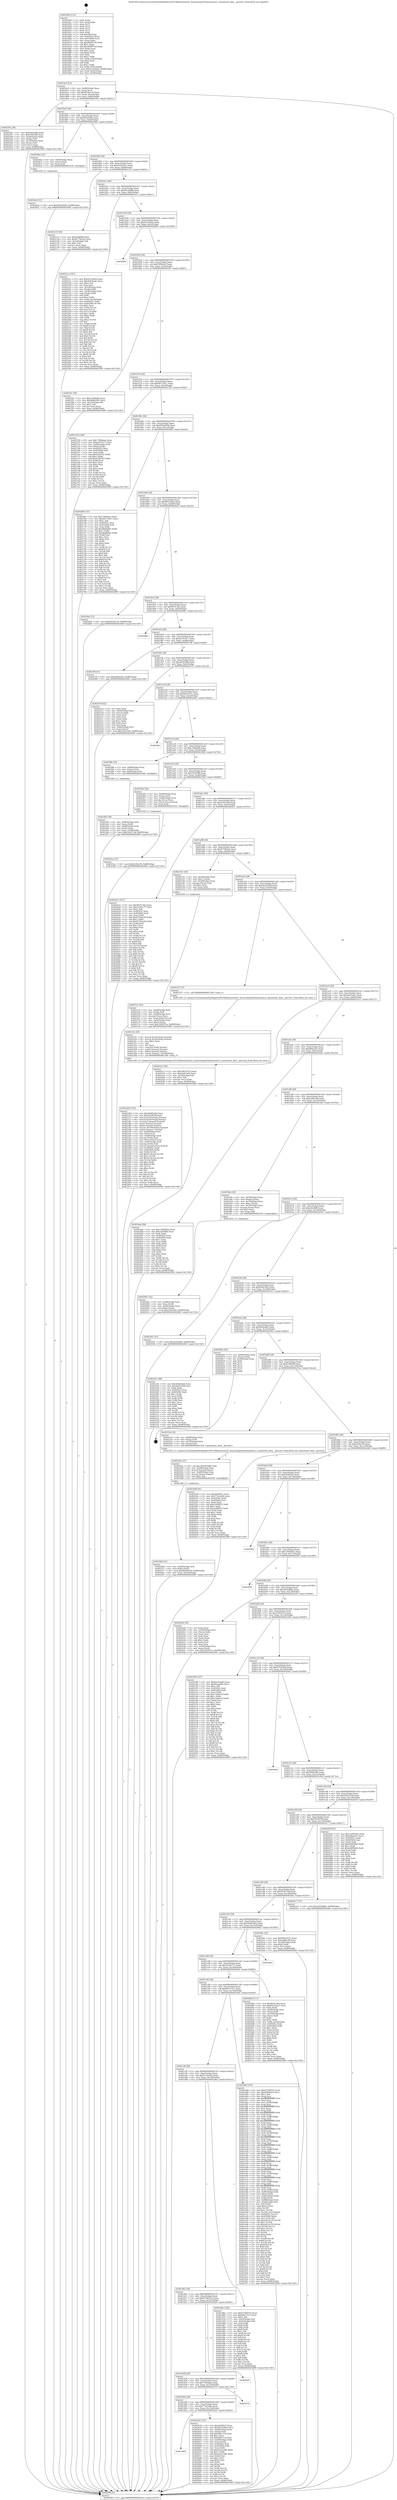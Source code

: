 digraph "0x401850" {
  label = "0x401850 (/mnt/c/Users/mathe/Desktop/tcc/POCII/binaries/extr_linuxtoolsperfutilannotate.h_annotation_data__percent_Final-ollvm.out::main(0))"
  labelloc = "t"
  node[shape=record]

  Entry [label="",width=0.3,height=0.3,shape=circle,fillcolor=black,style=filled]
  "0x4018c4" [label="{
     0x4018c4 [32]\l
     | [instrs]\l
     &nbsp;&nbsp;0x4018c4 \<+6\>: mov -0x98(%rbp),%eax\l
     &nbsp;&nbsp;0x4018ca \<+2\>: mov %eax,%ecx\l
     &nbsp;&nbsp;0x4018cc \<+6\>: sub $0x8029ec36,%ecx\l
     &nbsp;&nbsp;0x4018d2 \<+6\>: mov %eax,-0xac(%rbp)\l
     &nbsp;&nbsp;0x4018d8 \<+6\>: mov %ecx,-0xb0(%rbp)\l
     &nbsp;&nbsp;0x4018de \<+6\>: je 000000000040258c \<main+0xd3c\>\l
  }"]
  "0x40258c" [label="{
     0x40258c [36]\l
     | [instrs]\l
     &nbsp;&nbsp;0x40258c \<+5\>: mov $0x83d1b0fe,%eax\l
     &nbsp;&nbsp;0x402591 \<+5\>: mov $0xc65d1ff8,%ecx\l
     &nbsp;&nbsp;0x402596 \<+4\>: mov -0x40(%rbp),%rdx\l
     &nbsp;&nbsp;0x40259a \<+2\>: mov (%rdx),%esi\l
     &nbsp;&nbsp;0x40259c \<+4\>: mov -0x70(%rbp),%rdx\l
     &nbsp;&nbsp;0x4025a0 \<+2\>: cmp (%rdx),%esi\l
     &nbsp;&nbsp;0x4025a2 \<+3\>: cmovl %ecx,%eax\l
     &nbsp;&nbsp;0x4025a5 \<+6\>: mov %eax,-0x98(%rbp)\l
     &nbsp;&nbsp;0x4025ab \<+5\>: jmp 0000000000402990 \<main+0x1140\>\l
  }"]
  "0x4018e4" [label="{
     0x4018e4 [28]\l
     | [instrs]\l
     &nbsp;&nbsp;0x4018e4 \<+5\>: jmp 00000000004018e9 \<main+0x99\>\l
     &nbsp;&nbsp;0x4018e9 \<+6\>: mov -0xac(%rbp),%eax\l
     &nbsp;&nbsp;0x4018ef \<+5\>: sub $0x83d1b0fe,%eax\l
     &nbsp;&nbsp;0x4018f4 \<+6\>: mov %eax,-0xb4(%rbp)\l
     &nbsp;&nbsp;0x4018fa \<+6\>: je 00000000004026be \<main+0xe6e\>\l
  }"]
  Exit [label="",width=0.3,height=0.3,shape=circle,fillcolor=black,style=filled,peripheries=2]
  "0x4026be" [label="{
     0x4026be [15]\l
     | [instrs]\l
     &nbsp;&nbsp;0x4026be \<+4\>: mov -0x68(%rbp),%rax\l
     &nbsp;&nbsp;0x4026c2 \<+3\>: mov (%rax),%rax\l
     &nbsp;&nbsp;0x4026c5 \<+3\>: mov %rax,%rdi\l
     &nbsp;&nbsp;0x4026c8 \<+5\>: call 0000000000401030 \<free@plt\>\l
     | [calls]\l
     &nbsp;&nbsp;0x401030 \{1\} (unknown)\l
  }"]
  "0x401900" [label="{
     0x401900 [28]\l
     | [instrs]\l
     &nbsp;&nbsp;0x401900 \<+5\>: jmp 0000000000401905 \<main+0xb5\>\l
     &nbsp;&nbsp;0x401905 \<+6\>: mov -0xac(%rbp),%eax\l
     &nbsp;&nbsp;0x40190b \<+5\>: sub $0x83d32ea7,%eax\l
     &nbsp;&nbsp;0x401910 \<+6\>: mov %eax,-0xb8(%rbp)\l
     &nbsp;&nbsp;0x401916 \<+6\>: je 0000000000402123 \<main+0x8d3\>\l
  }"]
  "0x4026cd" [label="{
     0x4026cd [15]\l
     | [instrs]\l
     &nbsp;&nbsp;0x4026cd \<+10\>: movl $0x95b2d594,-0x98(%rbp)\l
     &nbsp;&nbsp;0x4026d7 \<+5\>: jmp 0000000000402990 \<main+0x1140\>\l
  }"]
  "0x402123" [label="{
     0x402123 [30]\l
     | [instrs]\l
     &nbsp;&nbsp;0x402123 \<+5\>: mov $0xfc9f006f,%eax\l
     &nbsp;&nbsp;0x402128 \<+5\>: mov $0xd779b1be,%ecx\l
     &nbsp;&nbsp;0x40212d \<+3\>: mov -0x2a(%rbp),%dl\l
     &nbsp;&nbsp;0x402130 \<+3\>: test $0x1,%dl\l
     &nbsp;&nbsp;0x402133 \<+3\>: cmovne %ecx,%eax\l
     &nbsp;&nbsp;0x402136 \<+6\>: mov %eax,-0x98(%rbp)\l
     &nbsp;&nbsp;0x40213c \<+5\>: jmp 0000000000402990 \<main+0x1140\>\l
  }"]
  "0x40191c" [label="{
     0x40191c [28]\l
     | [instrs]\l
     &nbsp;&nbsp;0x40191c \<+5\>: jmp 0000000000401921 \<main+0xd1\>\l
     &nbsp;&nbsp;0x401921 \<+6\>: mov -0xac(%rbp),%eax\l
     &nbsp;&nbsp;0x401927 \<+5\>: sub $0x85caddfb,%eax\l
     &nbsp;&nbsp;0x40192c \<+6\>: mov %eax,-0xbc(%rbp)\l
     &nbsp;&nbsp;0x401932 \<+6\>: je 000000000040221c \<main+0x9cc\>\l
  }"]
  "0x401d60" [label="{
     0x401d60\l
  }", style=dashed]
  "0x40221c" [label="{
     0x40221c [167]\l
     | [instrs]\l
     &nbsp;&nbsp;0x40221c \<+5\>: mov $0x92c54e04,%eax\l
     &nbsp;&nbsp;0x402221 \<+5\>: mov $0xde47ba4c,%ecx\l
     &nbsp;&nbsp;0x402226 \<+2\>: mov $0x1,%dl\l
     &nbsp;&nbsp;0x402228 \<+2\>: xor %esi,%esi\l
     &nbsp;&nbsp;0x40222a \<+4\>: mov -0x50(%rbp),%rdi\l
     &nbsp;&nbsp;0x40222e \<+3\>: mov (%rdi),%r8d\l
     &nbsp;&nbsp;0x402231 \<+4\>: mov -0x58(%rbp),%rdi\l
     &nbsp;&nbsp;0x402235 \<+3\>: cmp (%rdi),%r8d\l
     &nbsp;&nbsp;0x402238 \<+4\>: setl %r9b\l
     &nbsp;&nbsp;0x40223c \<+4\>: and $0x1,%r9b\l
     &nbsp;&nbsp;0x402240 \<+4\>: mov %r9b,-0x29(%rbp)\l
     &nbsp;&nbsp;0x402244 \<+8\>: mov 0x40505c,%r8d\l
     &nbsp;&nbsp;0x40224c \<+8\>: mov 0x405060,%r10d\l
     &nbsp;&nbsp;0x402254 \<+3\>: sub $0x1,%esi\l
     &nbsp;&nbsp;0x402257 \<+3\>: mov %r8d,%r11d\l
     &nbsp;&nbsp;0x40225a \<+3\>: add %esi,%r11d\l
     &nbsp;&nbsp;0x40225d \<+4\>: imul %r11d,%r8d\l
     &nbsp;&nbsp;0x402261 \<+4\>: and $0x1,%r8d\l
     &nbsp;&nbsp;0x402265 \<+4\>: cmp $0x0,%r8d\l
     &nbsp;&nbsp;0x402269 \<+4\>: sete %r9b\l
     &nbsp;&nbsp;0x40226d \<+4\>: cmp $0xa,%r10d\l
     &nbsp;&nbsp;0x402271 \<+3\>: setl %bl\l
     &nbsp;&nbsp;0x402274 \<+3\>: mov %r9b,%r14b\l
     &nbsp;&nbsp;0x402277 \<+4\>: xor $0xff,%r14b\l
     &nbsp;&nbsp;0x40227b \<+3\>: mov %bl,%r15b\l
     &nbsp;&nbsp;0x40227e \<+4\>: xor $0xff,%r15b\l
     &nbsp;&nbsp;0x402282 \<+3\>: xor $0x0,%dl\l
     &nbsp;&nbsp;0x402285 \<+3\>: mov %r14b,%r12b\l
     &nbsp;&nbsp;0x402288 \<+4\>: and $0x0,%r12b\l
     &nbsp;&nbsp;0x40228c \<+3\>: and %dl,%r9b\l
     &nbsp;&nbsp;0x40228f \<+3\>: mov %r15b,%r13b\l
     &nbsp;&nbsp;0x402292 \<+4\>: and $0x0,%r13b\l
     &nbsp;&nbsp;0x402296 \<+2\>: and %dl,%bl\l
     &nbsp;&nbsp;0x402298 \<+3\>: or %r9b,%r12b\l
     &nbsp;&nbsp;0x40229b \<+3\>: or %bl,%r13b\l
     &nbsp;&nbsp;0x40229e \<+3\>: xor %r13b,%r12b\l
     &nbsp;&nbsp;0x4022a1 \<+3\>: or %r15b,%r14b\l
     &nbsp;&nbsp;0x4022a4 \<+4\>: xor $0xff,%r14b\l
     &nbsp;&nbsp;0x4022a8 \<+3\>: or $0x0,%dl\l
     &nbsp;&nbsp;0x4022ab \<+3\>: and %dl,%r14b\l
     &nbsp;&nbsp;0x4022ae \<+3\>: or %r14b,%r12b\l
     &nbsp;&nbsp;0x4022b1 \<+4\>: test $0x1,%r12b\l
     &nbsp;&nbsp;0x4022b5 \<+3\>: cmovne %ecx,%eax\l
     &nbsp;&nbsp;0x4022b8 \<+6\>: mov %eax,-0x98(%rbp)\l
     &nbsp;&nbsp;0x4022be \<+5\>: jmp 0000000000402990 \<main+0x1140\>\l
  }"]
  "0x401938" [label="{
     0x401938 [28]\l
     | [instrs]\l
     &nbsp;&nbsp;0x401938 \<+5\>: jmp 000000000040193d \<main+0xed\>\l
     &nbsp;&nbsp;0x40193d \<+6\>: mov -0xac(%rbp),%eax\l
     &nbsp;&nbsp;0x401943 \<+5\>: sub $0x92c54e04,%eax\l
     &nbsp;&nbsp;0x401948 \<+6\>: mov %eax,-0xc0(%rbp)\l
     &nbsp;&nbsp;0x40194e \<+6\>: je 0000000000402890 \<main+0x1040\>\l
  }"]
  "0x402634" [label="{
     0x402634 [123]\l
     | [instrs]\l
     &nbsp;&nbsp;0x402634 \<+5\>: mov $0xd266922,%eax\l
     &nbsp;&nbsp;0x402639 \<+5\>: mov $0x993328ed,%ecx\l
     &nbsp;&nbsp;0x40263e \<+4\>: mov -0x40(%rbp),%rdx\l
     &nbsp;&nbsp;0x402642 \<+2\>: mov (%rdx),%esi\l
     &nbsp;&nbsp;0x402644 \<+6\>: add $0x9dfe113e,%esi\l
     &nbsp;&nbsp;0x40264a \<+3\>: add $0x1,%esi\l
     &nbsp;&nbsp;0x40264d \<+6\>: sub $0x9dfe113e,%esi\l
     &nbsp;&nbsp;0x402653 \<+4\>: mov -0x40(%rbp),%rdx\l
     &nbsp;&nbsp;0x402657 \<+2\>: mov %esi,(%rdx)\l
     &nbsp;&nbsp;0x402659 \<+7\>: mov 0x40505c,%esi\l
     &nbsp;&nbsp;0x402660 \<+7\>: mov 0x405060,%edi\l
     &nbsp;&nbsp;0x402667 \<+3\>: mov %esi,%r8d\l
     &nbsp;&nbsp;0x40266a \<+7\>: sub $0xa422e288,%r8d\l
     &nbsp;&nbsp;0x402671 \<+4\>: sub $0x1,%r8d\l
     &nbsp;&nbsp;0x402675 \<+7\>: add $0xa422e288,%r8d\l
     &nbsp;&nbsp;0x40267c \<+4\>: imul %r8d,%esi\l
     &nbsp;&nbsp;0x402680 \<+3\>: and $0x1,%esi\l
     &nbsp;&nbsp;0x402683 \<+3\>: cmp $0x0,%esi\l
     &nbsp;&nbsp;0x402686 \<+4\>: sete %r9b\l
     &nbsp;&nbsp;0x40268a \<+3\>: cmp $0xa,%edi\l
     &nbsp;&nbsp;0x40268d \<+4\>: setl %r10b\l
     &nbsp;&nbsp;0x402691 \<+3\>: mov %r9b,%r11b\l
     &nbsp;&nbsp;0x402694 \<+3\>: and %r10b,%r11b\l
     &nbsp;&nbsp;0x402697 \<+3\>: xor %r10b,%r9b\l
     &nbsp;&nbsp;0x40269a \<+3\>: or %r9b,%r11b\l
     &nbsp;&nbsp;0x40269d \<+4\>: test $0x1,%r11b\l
     &nbsp;&nbsp;0x4026a1 \<+3\>: cmovne %ecx,%eax\l
     &nbsp;&nbsp;0x4026a4 \<+6\>: mov %eax,-0x98(%rbp)\l
     &nbsp;&nbsp;0x4026aa \<+5\>: jmp 0000000000402990 \<main+0x1140\>\l
  }"]
  "0x402890" [label="{
     0x402890\l
  }", style=dashed]
  "0x401954" [label="{
     0x401954 [28]\l
     | [instrs]\l
     &nbsp;&nbsp;0x401954 \<+5\>: jmp 0000000000401959 \<main+0x109\>\l
     &nbsp;&nbsp;0x401959 \<+6\>: mov -0xac(%rbp),%eax\l
     &nbsp;&nbsp;0x40195f \<+5\>: sub $0x93f9e4a2,%eax\l
     &nbsp;&nbsp;0x401964 \<+6\>: mov %eax,-0xc4(%rbp)\l
     &nbsp;&nbsp;0x40196a \<+6\>: je 0000000000401f4c \<main+0x6fc\>\l
  }"]
  "0x401d44" [label="{
     0x401d44 [28]\l
     | [instrs]\l
     &nbsp;&nbsp;0x401d44 \<+5\>: jmp 0000000000401d49 \<main+0x4f9\>\l
     &nbsp;&nbsp;0x401d49 \<+6\>: mov -0xac(%rbp),%eax\l
     &nbsp;&nbsp;0x401d4f \<+5\>: sub $0x772a3e0b,%eax\l
     &nbsp;&nbsp;0x401d54 \<+6\>: mov %eax,-0x154(%rbp)\l
     &nbsp;&nbsp;0x401d5a \<+6\>: je 0000000000402634 \<main+0xde4\>\l
  }"]
  "0x401f4c" [label="{
     0x401f4c [30]\l
     | [instrs]\l
     &nbsp;&nbsp;0x401f4c \<+5\>: mov $0xc1bfbbd6,%eax\l
     &nbsp;&nbsp;0x401f51 \<+5\>: mov $0x4bf6e360,%ecx\l
     &nbsp;&nbsp;0x401f56 \<+3\>: mov -0x31(%rbp),%dl\l
     &nbsp;&nbsp;0x401f59 \<+3\>: test $0x1,%dl\l
     &nbsp;&nbsp;0x401f5c \<+3\>: cmovne %ecx,%eax\l
     &nbsp;&nbsp;0x401f5f \<+6\>: mov %eax,-0x98(%rbp)\l
     &nbsp;&nbsp;0x401f65 \<+5\>: jmp 0000000000402990 \<main+0x1140\>\l
  }"]
  "0x401970" [label="{
     0x401970 [28]\l
     | [instrs]\l
     &nbsp;&nbsp;0x401970 \<+5\>: jmp 0000000000401975 \<main+0x125\>\l
     &nbsp;&nbsp;0x401975 \<+6\>: mov -0xac(%rbp),%eax\l
     &nbsp;&nbsp;0x40197b \<+5\>: sub $0x945739c1,%eax\l
     &nbsp;&nbsp;0x401980 \<+6\>: mov %eax,-0xc8(%rbp)\l
     &nbsp;&nbsp;0x401986 \<+6\>: je 0000000000402792 \<main+0xf42\>\l
  }"]
  "0x402979" [label="{
     0x402979\l
  }", style=dashed]
  "0x402792" [label="{
     0x402792 [109]\l
     | [instrs]\l
     &nbsp;&nbsp;0x402792 \<+5\>: mov $0x73994aee,%eax\l
     &nbsp;&nbsp;0x402797 \<+5\>: mov $0xae791a77,%ecx\l
     &nbsp;&nbsp;0x40279c \<+7\>: mov -0x90(%rbp),%rdx\l
     &nbsp;&nbsp;0x4027a3 \<+6\>: movl $0x0,(%rdx)\l
     &nbsp;&nbsp;0x4027a9 \<+7\>: mov 0x40505c,%esi\l
     &nbsp;&nbsp;0x4027b0 \<+7\>: mov 0x405060,%edi\l
     &nbsp;&nbsp;0x4027b7 \<+3\>: mov %esi,%r8d\l
     &nbsp;&nbsp;0x4027ba \<+7\>: sub $0xfcf2b702,%r8d\l
     &nbsp;&nbsp;0x4027c1 \<+4\>: sub $0x1,%r8d\l
     &nbsp;&nbsp;0x4027c5 \<+7\>: add $0xfcf2b702,%r8d\l
     &nbsp;&nbsp;0x4027cc \<+4\>: imul %r8d,%esi\l
     &nbsp;&nbsp;0x4027d0 \<+3\>: and $0x1,%esi\l
     &nbsp;&nbsp;0x4027d3 \<+3\>: cmp $0x0,%esi\l
     &nbsp;&nbsp;0x4027d6 \<+4\>: sete %r9b\l
     &nbsp;&nbsp;0x4027da \<+3\>: cmp $0xa,%edi\l
     &nbsp;&nbsp;0x4027dd \<+4\>: setl %r10b\l
     &nbsp;&nbsp;0x4027e1 \<+3\>: mov %r9b,%r11b\l
     &nbsp;&nbsp;0x4027e4 \<+3\>: and %r10b,%r11b\l
     &nbsp;&nbsp;0x4027e7 \<+3\>: xor %r10b,%r9b\l
     &nbsp;&nbsp;0x4027ea \<+3\>: or %r9b,%r11b\l
     &nbsp;&nbsp;0x4027ed \<+4\>: test $0x1,%r11b\l
     &nbsp;&nbsp;0x4027f1 \<+3\>: cmovne %ecx,%eax\l
     &nbsp;&nbsp;0x4027f4 \<+6\>: mov %eax,-0x98(%rbp)\l
     &nbsp;&nbsp;0x4027fa \<+5\>: jmp 0000000000402990 \<main+0x1140\>\l
  }"]
  "0x40198c" [label="{
     0x40198c [28]\l
     | [instrs]\l
     &nbsp;&nbsp;0x40198c \<+5\>: jmp 0000000000401991 \<main+0x141\>\l
     &nbsp;&nbsp;0x401991 \<+6\>: mov -0xac(%rbp),%eax\l
     &nbsp;&nbsp;0x401997 \<+5\>: sub $0x95b2d594,%eax\l
     &nbsp;&nbsp;0x40199c \<+6\>: mov %eax,-0xcc(%rbp)\l
     &nbsp;&nbsp;0x4019a2 \<+6\>: je 00000000004026ff \<main+0xeaf\>\l
  }"]
  "0x401d28" [label="{
     0x401d28 [28]\l
     | [instrs]\l
     &nbsp;&nbsp;0x401d28 \<+5\>: jmp 0000000000401d2d \<main+0x4dd\>\l
     &nbsp;&nbsp;0x401d2d \<+6\>: mov -0xac(%rbp),%eax\l
     &nbsp;&nbsp;0x401d33 \<+5\>: sub $0x73994aee,%eax\l
     &nbsp;&nbsp;0x401d38 \<+6\>: mov %eax,-0x150(%rbp)\l
     &nbsp;&nbsp;0x401d3e \<+6\>: je 0000000000402979 \<main+0x1129\>\l
  }"]
  "0x4026ff" [label="{
     0x4026ff [147]\l
     | [instrs]\l
     &nbsp;&nbsp;0x4026ff \<+5\>: mov $0x73994aee,%eax\l
     &nbsp;&nbsp;0x402704 \<+5\>: mov $0x945739c1,%ecx\l
     &nbsp;&nbsp;0x402709 \<+2\>: mov $0x1,%dl\l
     &nbsp;&nbsp;0x40270b \<+7\>: mov 0x40505c,%esi\l
     &nbsp;&nbsp;0x402712 \<+7\>: mov 0x405060,%edi\l
     &nbsp;&nbsp;0x402719 \<+3\>: mov %esi,%r8d\l
     &nbsp;&nbsp;0x40271c \<+7\>: add $0xd8afb895,%r8d\l
     &nbsp;&nbsp;0x402723 \<+4\>: sub $0x1,%r8d\l
     &nbsp;&nbsp;0x402727 \<+7\>: sub $0xd8afb895,%r8d\l
     &nbsp;&nbsp;0x40272e \<+4\>: imul %r8d,%esi\l
     &nbsp;&nbsp;0x402732 \<+3\>: and $0x1,%esi\l
     &nbsp;&nbsp;0x402735 \<+3\>: cmp $0x0,%esi\l
     &nbsp;&nbsp;0x402738 \<+4\>: sete %r9b\l
     &nbsp;&nbsp;0x40273c \<+3\>: cmp $0xa,%edi\l
     &nbsp;&nbsp;0x40273f \<+4\>: setl %r10b\l
     &nbsp;&nbsp;0x402743 \<+3\>: mov %r9b,%r11b\l
     &nbsp;&nbsp;0x402746 \<+4\>: xor $0xff,%r11b\l
     &nbsp;&nbsp;0x40274a \<+3\>: mov %r10b,%bl\l
     &nbsp;&nbsp;0x40274d \<+3\>: xor $0xff,%bl\l
     &nbsp;&nbsp;0x402750 \<+3\>: xor $0x1,%dl\l
     &nbsp;&nbsp;0x402753 \<+3\>: mov %r11b,%r14b\l
     &nbsp;&nbsp;0x402756 \<+4\>: and $0xff,%r14b\l
     &nbsp;&nbsp;0x40275a \<+3\>: and %dl,%r9b\l
     &nbsp;&nbsp;0x40275d \<+3\>: mov %bl,%r15b\l
     &nbsp;&nbsp;0x402760 \<+4\>: and $0xff,%r15b\l
     &nbsp;&nbsp;0x402764 \<+3\>: and %dl,%r10b\l
     &nbsp;&nbsp;0x402767 \<+3\>: or %r9b,%r14b\l
     &nbsp;&nbsp;0x40276a \<+3\>: or %r10b,%r15b\l
     &nbsp;&nbsp;0x40276d \<+3\>: xor %r15b,%r14b\l
     &nbsp;&nbsp;0x402770 \<+3\>: or %bl,%r11b\l
     &nbsp;&nbsp;0x402773 \<+4\>: xor $0xff,%r11b\l
     &nbsp;&nbsp;0x402777 \<+3\>: or $0x1,%dl\l
     &nbsp;&nbsp;0x40277a \<+3\>: and %dl,%r11b\l
     &nbsp;&nbsp;0x40277d \<+3\>: or %r11b,%r14b\l
     &nbsp;&nbsp;0x402780 \<+4\>: test $0x1,%r14b\l
     &nbsp;&nbsp;0x402784 \<+3\>: cmovne %ecx,%eax\l
     &nbsp;&nbsp;0x402787 \<+6\>: mov %eax,-0x98(%rbp)\l
     &nbsp;&nbsp;0x40278d \<+5\>: jmp 0000000000402990 \<main+0x1140\>\l
  }"]
  "0x4019a8" [label="{
     0x4019a8 [28]\l
     | [instrs]\l
     &nbsp;&nbsp;0x4019a8 \<+5\>: jmp 00000000004019ad \<main+0x15d\>\l
     &nbsp;&nbsp;0x4019ad \<+6\>: mov -0xac(%rbp),%eax\l
     &nbsp;&nbsp;0x4019b3 \<+5\>: sub $0x993328ed,%eax\l
     &nbsp;&nbsp;0x4019b8 \<+6\>: mov %eax,-0xd0(%rbp)\l
     &nbsp;&nbsp;0x4019be \<+6\>: je 00000000004026af \<main+0xe5f\>\l
  }"]
  "0x402826" [label="{
     0x402826\l
  }", style=dashed]
  "0x4026af" [label="{
     0x4026af [15]\l
     | [instrs]\l
     &nbsp;&nbsp;0x4026af \<+10\>: movl $0x8029ec36,-0x98(%rbp)\l
     &nbsp;&nbsp;0x4026b9 \<+5\>: jmp 0000000000402990 \<main+0x1140\>\l
  }"]
  "0x4019c4" [label="{
     0x4019c4 [28]\l
     | [instrs]\l
     &nbsp;&nbsp;0x4019c4 \<+5\>: jmp 00000000004019c9 \<main+0x179\>\l
     &nbsp;&nbsp;0x4019c9 \<+6\>: mov -0xac(%rbp),%eax\l
     &nbsp;&nbsp;0x4019cf \<+5\>: sub $0x9b7fc36a,%eax\l
     &nbsp;&nbsp;0x4019d4 \<+6\>: mov %eax,-0xd4(%rbp)\l
     &nbsp;&nbsp;0x4019da \<+6\>: je 000000000040286b \<main+0x101b\>\l
  }"]
  "0x4025ca" [label="{
     0x4025ca [15]\l
     | [instrs]\l
     &nbsp;&nbsp;0x4025ca \<+10\>: movl $0x625ba76,-0x98(%rbp)\l
     &nbsp;&nbsp;0x4025d4 \<+5\>: jmp 0000000000402990 \<main+0x1140\>\l
  }"]
  "0x40286b" [label="{
     0x40286b\l
  }", style=dashed]
  "0x4019e0" [label="{
     0x4019e0 [28]\l
     | [instrs]\l
     &nbsp;&nbsp;0x4019e0 \<+5\>: jmp 00000000004019e5 \<main+0x195\>\l
     &nbsp;&nbsp;0x4019e5 \<+6\>: mov -0xac(%rbp),%eax\l
     &nbsp;&nbsp;0x4019eb \<+5\>: sub $0xae791a77,%eax\l
     &nbsp;&nbsp;0x4019f0 \<+6\>: mov %eax,-0xd8(%rbp)\l
     &nbsp;&nbsp;0x4019f6 \<+6\>: je 00000000004027ff \<main+0xfaf\>\l
  }"]
  "0x40256d" [label="{
     0x40256d [31]\l
     | [instrs]\l
     &nbsp;&nbsp;0x40256d \<+4\>: mov -0x40(%rbp),%rdi\l
     &nbsp;&nbsp;0x402571 \<+6\>: movl $0x0,(%rdi)\l
     &nbsp;&nbsp;0x402577 \<+10\>: movl $0x8029ec36,-0x98(%rbp)\l
     &nbsp;&nbsp;0x402581 \<+6\>: mov %eax,-0x164(%rbp)\l
     &nbsp;&nbsp;0x402587 \<+5\>: jmp 0000000000402990 \<main+0x1140\>\l
  }"]
  "0x4027ff" [label="{
     0x4027ff [15]\l
     | [instrs]\l
     &nbsp;&nbsp;0x4027ff \<+10\>: movl $0xf404ea64,-0x98(%rbp)\l
     &nbsp;&nbsp;0x402809 \<+5\>: jmp 0000000000402990 \<main+0x1140\>\l
  }"]
  "0x4019fc" [label="{
     0x4019fc [28]\l
     | [instrs]\l
     &nbsp;&nbsp;0x4019fc \<+5\>: jmp 0000000000401a01 \<main+0x1b1\>\l
     &nbsp;&nbsp;0x401a01 \<+6\>: mov -0xac(%rbp),%eax\l
     &nbsp;&nbsp;0x401a07 \<+5\>: sub $0xaf293d48,%eax\l
     &nbsp;&nbsp;0x401a0c \<+6\>: mov %eax,-0xdc(%rbp)\l
     &nbsp;&nbsp;0x401a12 \<+6\>: je 0000000000402510 \<main+0xcc0\>\l
  }"]
  "0x40254c" [label="{
     0x40254c [33]\l
     | [instrs]\l
     &nbsp;&nbsp;0x40254c \<+10\>: movabs $0x4030d6,%rdi\l
     &nbsp;&nbsp;0x402556 \<+4\>: mov -0x48(%rbp),%rax\l
     &nbsp;&nbsp;0x40255a \<+4\>: movsd %xmm0,(%rax)\l
     &nbsp;&nbsp;0x40255e \<+4\>: mov -0x48(%rbp),%rax\l
     &nbsp;&nbsp;0x402562 \<+4\>: movsd (%rax),%xmm0\l
     &nbsp;&nbsp;0x402566 \<+2\>: mov $0x1,%al\l
     &nbsp;&nbsp;0x402568 \<+5\>: call 0000000000401040 \<printf@plt\>\l
     | [calls]\l
     &nbsp;&nbsp;0x401040 \{1\} (unknown)\l
  }"]
  "0x402510" [label="{
     0x402510 [42]\l
     | [instrs]\l
     &nbsp;&nbsp;0x402510 \<+2\>: xor %eax,%eax\l
     &nbsp;&nbsp;0x402512 \<+4\>: mov -0x60(%rbp),%rcx\l
     &nbsp;&nbsp;0x402516 \<+2\>: mov (%rcx),%edx\l
     &nbsp;&nbsp;0x402518 \<+2\>: mov %eax,%esi\l
     &nbsp;&nbsp;0x40251a \<+2\>: sub %edx,%esi\l
     &nbsp;&nbsp;0x40251c \<+2\>: mov %eax,%edx\l
     &nbsp;&nbsp;0x40251e \<+3\>: sub $0x1,%edx\l
     &nbsp;&nbsp;0x402521 \<+2\>: add %edx,%esi\l
     &nbsp;&nbsp;0x402523 \<+2\>: sub %esi,%eax\l
     &nbsp;&nbsp;0x402525 \<+4\>: mov -0x60(%rbp),%rcx\l
     &nbsp;&nbsp;0x402529 \<+2\>: mov %eax,(%rcx)\l
     &nbsp;&nbsp;0x40252b \<+10\>: movl $0xcf3614a0,-0x98(%rbp)\l
     &nbsp;&nbsp;0x402535 \<+5\>: jmp 0000000000402990 \<main+0x1140\>\l
  }"]
  "0x401a18" [label="{
     0x401a18 [28]\l
     | [instrs]\l
     &nbsp;&nbsp;0x401a18 \<+5\>: jmp 0000000000401a1d \<main+0x1cd\>\l
     &nbsp;&nbsp;0x401a1d \<+6\>: mov -0xac(%rbp),%eax\l
     &nbsp;&nbsp;0x401a23 \<+5\>: sub $0xb9b19151,%eax\l
     &nbsp;&nbsp;0x401a28 \<+6\>: mov %eax,-0xe0(%rbp)\l
     &nbsp;&nbsp;0x401a2e \<+6\>: je 00000000004026dc \<main+0xe8c\>\l
  }"]
  "0x40236d" [label="{
     0x40236d [170]\l
     | [instrs]\l
     &nbsp;&nbsp;0x40236d \<+5\>: mov $0x5bd652bd,%ecx\l
     &nbsp;&nbsp;0x402372 \<+5\>: mov $0x50cdf70f,%edx\l
     &nbsp;&nbsp;0x402377 \<+8\>: movsd 0xc91(%rip),%xmm1\l
     &nbsp;&nbsp;0x40237f \<+8\>: movsd 0xc91(%rip),%xmm2\l
     &nbsp;&nbsp;0x402387 \<+4\>: cvtss2sd %xmm0,%xmm0\l
     &nbsp;&nbsp;0x40238b \<+4\>: divsd %xmm2,%xmm0\l
     &nbsp;&nbsp;0x40238f \<+4\>: addsd %xmm0,%xmm1\l
     &nbsp;&nbsp;0x402393 \<+8\>: movsd -0x160(%rbp),%xmm0\l
     &nbsp;&nbsp;0x40239b \<+4\>: mulsd %xmm1,%xmm0\l
     &nbsp;&nbsp;0x40239f \<+4\>: mov -0x68(%rbp),%rsi\l
     &nbsp;&nbsp;0x4023a3 \<+3\>: mov (%rsi),%rsi\l
     &nbsp;&nbsp;0x4023a6 \<+4\>: mov -0x60(%rbp),%rdi\l
     &nbsp;&nbsp;0x4023aa \<+3\>: movslq (%rdi),%rdi\l
     &nbsp;&nbsp;0x4023ad \<+4\>: mov (%rsi,%rdi,8),%rsi\l
     &nbsp;&nbsp;0x4023b1 \<+4\>: mov -0x50(%rbp),%rdi\l
     &nbsp;&nbsp;0x4023b5 \<+3\>: movslq (%rdi),%rdi\l
     &nbsp;&nbsp;0x4023b8 \<+5\>: movsd %xmm0,(%rsi,%rdi,8)\l
     &nbsp;&nbsp;0x4023bd \<+8\>: mov 0x40505c,%r8d\l
     &nbsp;&nbsp;0x4023c5 \<+8\>: mov 0x405060,%r9d\l
     &nbsp;&nbsp;0x4023cd \<+3\>: mov %r8d,%r10d\l
     &nbsp;&nbsp;0x4023d0 \<+7\>: add $0x67cdc2ee,%r10d\l
     &nbsp;&nbsp;0x4023d7 \<+4\>: sub $0x1,%r10d\l
     &nbsp;&nbsp;0x4023db \<+7\>: sub $0x67cdc2ee,%r10d\l
     &nbsp;&nbsp;0x4023e2 \<+4\>: imul %r10d,%r8d\l
     &nbsp;&nbsp;0x4023e6 \<+4\>: and $0x1,%r8d\l
     &nbsp;&nbsp;0x4023ea \<+4\>: cmp $0x0,%r8d\l
     &nbsp;&nbsp;0x4023ee \<+4\>: sete %r11b\l
     &nbsp;&nbsp;0x4023f2 \<+4\>: cmp $0xa,%r9d\l
     &nbsp;&nbsp;0x4023f6 \<+3\>: setl %bl\l
     &nbsp;&nbsp;0x4023f9 \<+3\>: mov %r11b,%r14b\l
     &nbsp;&nbsp;0x4023fc \<+3\>: and %bl,%r14b\l
     &nbsp;&nbsp;0x4023ff \<+3\>: xor %bl,%r11b\l
     &nbsp;&nbsp;0x402402 \<+3\>: or %r11b,%r14b\l
     &nbsp;&nbsp;0x402405 \<+4\>: test $0x1,%r14b\l
     &nbsp;&nbsp;0x402409 \<+3\>: cmovne %edx,%ecx\l
     &nbsp;&nbsp;0x40240c \<+6\>: mov %ecx,-0x98(%rbp)\l
     &nbsp;&nbsp;0x402412 \<+5\>: jmp 0000000000402990 \<main+0x1140\>\l
  }"]
  "0x4026dc" [label="{
     0x4026dc\l
  }", style=dashed]
  "0x401a34" [label="{
     0x401a34 [28]\l
     | [instrs]\l
     &nbsp;&nbsp;0x401a34 \<+5\>: jmp 0000000000401a39 \<main+0x1e9\>\l
     &nbsp;&nbsp;0x401a39 \<+6\>: mov -0xac(%rbp),%eax\l
     &nbsp;&nbsp;0x401a3f \<+5\>: sub $0xc1bfbbd6,%eax\l
     &nbsp;&nbsp;0x401a44 \<+6\>: mov %eax,-0xe4(%rbp)\l
     &nbsp;&nbsp;0x401a4a \<+6\>: je 0000000000401f8b \<main+0x73b\>\l
  }"]
  "0x40233c" [label="{
     0x40233c [49]\l
     | [instrs]\l
     &nbsp;&nbsp;0x40233c \<+8\>: movsd 0xcdc(%rip),%xmm0\l
     &nbsp;&nbsp;0x402344 \<+8\>: movsd 0xcdc(%rip),%xmm1\l
     &nbsp;&nbsp;0x40234c \<+5\>: mov $0x2,%ecx\l
     &nbsp;&nbsp;0x402351 \<+1\>: cltd\l
     &nbsp;&nbsp;0x402352 \<+2\>: idiv %ecx\l
     &nbsp;&nbsp;0x402354 \<+4\>: cvtsi2sd %edx,%xmm2\l
     &nbsp;&nbsp;0x402358 \<+4\>: mulsd %xmm2,%xmm1\l
     &nbsp;&nbsp;0x40235c \<+4\>: addsd %xmm0,%xmm1\l
     &nbsp;&nbsp;0x402360 \<+8\>: movsd %xmm1,-0x160(%rbp)\l
     &nbsp;&nbsp;0x402368 \<+5\>: call 0000000000401390 \<next_f\>\l
     | [calls]\l
     &nbsp;&nbsp;0x401390 \{1\} (/mnt/c/Users/mathe/Desktop/tcc/POCII/binaries/extr_linuxtoolsperfutilannotate.h_annotation_data__percent_Final-ollvm.out::next_f)\l
  }"]
  "0x401f8b" [label="{
     0x401f8b [19]\l
     | [instrs]\l
     &nbsp;&nbsp;0x401f8b \<+7\>: mov -0x88(%rbp),%rax\l
     &nbsp;&nbsp;0x401f92 \<+3\>: mov (%rax),%rax\l
     &nbsp;&nbsp;0x401f95 \<+4\>: mov 0x8(%rax),%rdi\l
     &nbsp;&nbsp;0x401f99 \<+5\>: call 0000000000401060 \<atoi@plt\>\l
     | [calls]\l
     &nbsp;&nbsp;0x401060 \{1\} (unknown)\l
  }"]
  "0x401a50" [label="{
     0x401a50 [28]\l
     | [instrs]\l
     &nbsp;&nbsp;0x401a50 \<+5\>: jmp 0000000000401a55 \<main+0x205\>\l
     &nbsp;&nbsp;0x401a55 \<+6\>: mov -0xac(%rbp),%eax\l
     &nbsp;&nbsp;0x401a5b \<+5\>: sub $0xc65d1ff8,%eax\l
     &nbsp;&nbsp;0x401a60 \<+6\>: mov %eax,-0xe8(%rbp)\l
     &nbsp;&nbsp;0x401a66 \<+6\>: je 00000000004025b0 \<main+0xd60\>\l
  }"]
  "0x40215e" [label="{
     0x40215e [43]\l
     | [instrs]\l
     &nbsp;&nbsp;0x40215e \<+4\>: mov -0x68(%rbp),%rdi\l
     &nbsp;&nbsp;0x402162 \<+3\>: mov (%rdi),%rdi\l
     &nbsp;&nbsp;0x402165 \<+4\>: mov -0x60(%rbp),%rcx\l
     &nbsp;&nbsp;0x402169 \<+3\>: movslq (%rcx),%rcx\l
     &nbsp;&nbsp;0x40216c \<+4\>: mov %rax,(%rdi,%rcx,8)\l
     &nbsp;&nbsp;0x402170 \<+4\>: mov -0x50(%rbp),%rax\l
     &nbsp;&nbsp;0x402174 \<+6\>: movl $0x0,(%rax)\l
     &nbsp;&nbsp;0x40217a \<+10\>: movl $0x328397ca,-0x98(%rbp)\l
     &nbsp;&nbsp;0x402184 \<+5\>: jmp 0000000000402990 \<main+0x1140\>\l
  }"]
  "0x4025b0" [label="{
     0x4025b0 [26]\l
     | [instrs]\l
     &nbsp;&nbsp;0x4025b0 \<+4\>: mov -0x68(%rbp),%rax\l
     &nbsp;&nbsp;0x4025b4 \<+3\>: mov (%rax),%rax\l
     &nbsp;&nbsp;0x4025b7 \<+4\>: mov -0x40(%rbp),%rcx\l
     &nbsp;&nbsp;0x4025bb \<+3\>: movslq (%rcx),%rcx\l
     &nbsp;&nbsp;0x4025be \<+4\>: mov (%rax,%rcx,8),%rax\l
     &nbsp;&nbsp;0x4025c2 \<+3\>: mov %rax,%rdi\l
     &nbsp;&nbsp;0x4025c5 \<+5\>: call 0000000000401030 \<free@plt\>\l
     | [calls]\l
     &nbsp;&nbsp;0x401030 \{1\} (unknown)\l
  }"]
  "0x401a6c" [label="{
     0x401a6c [28]\l
     | [instrs]\l
     &nbsp;&nbsp;0x401a6c \<+5\>: jmp 0000000000401a71 \<main+0x221\>\l
     &nbsp;&nbsp;0x401a71 \<+6\>: mov -0xac(%rbp),%eax\l
     &nbsp;&nbsp;0x401a77 \<+5\>: sub $0xcf3614a0,%eax\l
     &nbsp;&nbsp;0x401a7c \<+6\>: mov %eax,-0xec(%rbp)\l
     &nbsp;&nbsp;0x401a82 \<+6\>: je 0000000000402021 \<main+0x7d1\>\l
  }"]
  "0x402001" [label="{
     0x402001 [32]\l
     | [instrs]\l
     &nbsp;&nbsp;0x402001 \<+4\>: mov -0x68(%rbp),%rdi\l
     &nbsp;&nbsp;0x402005 \<+3\>: mov %rax,(%rdi)\l
     &nbsp;&nbsp;0x402008 \<+4\>: mov -0x60(%rbp),%rax\l
     &nbsp;&nbsp;0x40200c \<+6\>: movl $0x0,(%rax)\l
     &nbsp;&nbsp;0x402012 \<+10\>: movl $0xcf3614a0,-0x98(%rbp)\l
     &nbsp;&nbsp;0x40201c \<+5\>: jmp 0000000000402990 \<main+0x1140\>\l
  }"]
  "0x402021" [label="{
     0x402021 [147]\l
     | [instrs]\l
     &nbsp;&nbsp;0x402021 \<+5\>: mov $0x9b7fc36a,%eax\l
     &nbsp;&nbsp;0x402026 \<+5\>: mov $0x5c0d1c77,%ecx\l
     &nbsp;&nbsp;0x40202b \<+2\>: mov $0x1,%dl\l
     &nbsp;&nbsp;0x40202d \<+7\>: mov 0x40505c,%esi\l
     &nbsp;&nbsp;0x402034 \<+7\>: mov 0x405060,%edi\l
     &nbsp;&nbsp;0x40203b \<+3\>: mov %esi,%r8d\l
     &nbsp;&nbsp;0x40203e \<+7\>: add $0x67584a38,%r8d\l
     &nbsp;&nbsp;0x402045 \<+4\>: sub $0x1,%r8d\l
     &nbsp;&nbsp;0x402049 \<+7\>: sub $0x67584a38,%r8d\l
     &nbsp;&nbsp;0x402050 \<+4\>: imul %r8d,%esi\l
     &nbsp;&nbsp;0x402054 \<+3\>: and $0x1,%esi\l
     &nbsp;&nbsp;0x402057 \<+3\>: cmp $0x0,%esi\l
     &nbsp;&nbsp;0x40205a \<+4\>: sete %r9b\l
     &nbsp;&nbsp;0x40205e \<+3\>: cmp $0xa,%edi\l
     &nbsp;&nbsp;0x402061 \<+4\>: setl %r10b\l
     &nbsp;&nbsp;0x402065 \<+3\>: mov %r9b,%r11b\l
     &nbsp;&nbsp;0x402068 \<+4\>: xor $0xff,%r11b\l
     &nbsp;&nbsp;0x40206c \<+3\>: mov %r10b,%bl\l
     &nbsp;&nbsp;0x40206f \<+3\>: xor $0xff,%bl\l
     &nbsp;&nbsp;0x402072 \<+3\>: xor $0x0,%dl\l
     &nbsp;&nbsp;0x402075 \<+3\>: mov %r11b,%r14b\l
     &nbsp;&nbsp;0x402078 \<+4\>: and $0x0,%r14b\l
     &nbsp;&nbsp;0x40207c \<+3\>: and %dl,%r9b\l
     &nbsp;&nbsp;0x40207f \<+3\>: mov %bl,%r15b\l
     &nbsp;&nbsp;0x402082 \<+4\>: and $0x0,%r15b\l
     &nbsp;&nbsp;0x402086 \<+3\>: and %dl,%r10b\l
     &nbsp;&nbsp;0x402089 \<+3\>: or %r9b,%r14b\l
     &nbsp;&nbsp;0x40208c \<+3\>: or %r10b,%r15b\l
     &nbsp;&nbsp;0x40208f \<+3\>: xor %r15b,%r14b\l
     &nbsp;&nbsp;0x402092 \<+3\>: or %bl,%r11b\l
     &nbsp;&nbsp;0x402095 \<+4\>: xor $0xff,%r11b\l
     &nbsp;&nbsp;0x402099 \<+3\>: or $0x0,%dl\l
     &nbsp;&nbsp;0x40209c \<+3\>: and %dl,%r11b\l
     &nbsp;&nbsp;0x40209f \<+3\>: or %r11b,%r14b\l
     &nbsp;&nbsp;0x4020a2 \<+4\>: test $0x1,%r14b\l
     &nbsp;&nbsp;0x4020a6 \<+3\>: cmovne %ecx,%eax\l
     &nbsp;&nbsp;0x4020a9 \<+6\>: mov %eax,-0x98(%rbp)\l
     &nbsp;&nbsp;0x4020af \<+5\>: jmp 0000000000402990 \<main+0x1140\>\l
  }"]
  "0x401a88" [label="{
     0x401a88 [28]\l
     | [instrs]\l
     &nbsp;&nbsp;0x401a88 \<+5\>: jmp 0000000000401a8d \<main+0x23d\>\l
     &nbsp;&nbsp;0x401a8d \<+6\>: mov -0xac(%rbp),%eax\l
     &nbsp;&nbsp;0x401a93 \<+5\>: sub $0xd779b1be,%eax\l
     &nbsp;&nbsp;0x401a98 \<+6\>: mov %eax,-0xf0(%rbp)\l
     &nbsp;&nbsp;0x401a9e \<+6\>: je 0000000000402141 \<main+0x8f1\>\l
  }"]
  "0x401f9e" [label="{
     0x401f9e [30]\l
     | [instrs]\l
     &nbsp;&nbsp;0x401f9e \<+4\>: mov -0x80(%rbp),%rdi\l
     &nbsp;&nbsp;0x401fa2 \<+2\>: mov %eax,(%rdi)\l
     &nbsp;&nbsp;0x401fa4 \<+4\>: mov -0x80(%rbp),%rdi\l
     &nbsp;&nbsp;0x401fa8 \<+2\>: mov (%rdi),%eax\l
     &nbsp;&nbsp;0x401faa \<+3\>: mov %eax,-0x30(%rbp)\l
     &nbsp;&nbsp;0x401fad \<+10\>: movl $0x543671bf,-0x98(%rbp)\l
     &nbsp;&nbsp;0x401fb7 \<+5\>: jmp 0000000000402990 \<main+0x1140\>\l
  }"]
  "0x402141" [label="{
     0x402141 [29]\l
     | [instrs]\l
     &nbsp;&nbsp;0x402141 \<+4\>: mov -0x58(%rbp),%rax\l
     &nbsp;&nbsp;0x402145 \<+6\>: movl $0x1,(%rax)\l
     &nbsp;&nbsp;0x40214b \<+4\>: mov -0x58(%rbp),%rax\l
     &nbsp;&nbsp;0x40214f \<+3\>: movslq (%rax),%rax\l
     &nbsp;&nbsp;0x402152 \<+4\>: shl $0x3,%rax\l
     &nbsp;&nbsp;0x402156 \<+3\>: mov %rax,%rdi\l
     &nbsp;&nbsp;0x402159 \<+5\>: call 0000000000401050 \<malloc@plt\>\l
     | [calls]\l
     &nbsp;&nbsp;0x401050 \{1\} (unknown)\l
  }"]
  "0x401aa4" [label="{
     0x401aa4 [28]\l
     | [instrs]\l
     &nbsp;&nbsp;0x401aa4 \<+5\>: jmp 0000000000401aa9 \<main+0x259\>\l
     &nbsp;&nbsp;0x401aa9 \<+6\>: mov -0xac(%rbp),%eax\l
     &nbsp;&nbsp;0x401aaf \<+5\>: sub $0xdaad7d58,%eax\l
     &nbsp;&nbsp;0x401ab4 \<+6\>: mov %eax,-0xf4(%rbp)\l
     &nbsp;&nbsp;0x401aba \<+6\>: je 0000000000402337 \<main+0xae7\>\l
  }"]
  "0x401850" [label="{
     0x401850 [116]\l
     | [instrs]\l
     &nbsp;&nbsp;0x401850 \<+1\>: push %rbp\l
     &nbsp;&nbsp;0x401851 \<+3\>: mov %rsp,%rbp\l
     &nbsp;&nbsp;0x401854 \<+2\>: push %r15\l
     &nbsp;&nbsp;0x401856 \<+2\>: push %r14\l
     &nbsp;&nbsp;0x401858 \<+2\>: push %r13\l
     &nbsp;&nbsp;0x40185a \<+2\>: push %r12\l
     &nbsp;&nbsp;0x40185c \<+1\>: push %rbx\l
     &nbsp;&nbsp;0x40185d \<+7\>: sub $0x168,%rsp\l
     &nbsp;&nbsp;0x401864 \<+7\>: mov 0x40505c,%eax\l
     &nbsp;&nbsp;0x40186b \<+7\>: mov 0x405060,%ecx\l
     &nbsp;&nbsp;0x401872 \<+2\>: mov %eax,%edx\l
     &nbsp;&nbsp;0x401874 \<+6\>: sub $0xd00f9728,%edx\l
     &nbsp;&nbsp;0x40187a \<+3\>: sub $0x1,%edx\l
     &nbsp;&nbsp;0x40187d \<+6\>: add $0xd00f9728,%edx\l
     &nbsp;&nbsp;0x401883 \<+3\>: imul %edx,%eax\l
     &nbsp;&nbsp;0x401886 \<+3\>: and $0x1,%eax\l
     &nbsp;&nbsp;0x401889 \<+3\>: cmp $0x0,%eax\l
     &nbsp;&nbsp;0x40188c \<+4\>: sete %r8b\l
     &nbsp;&nbsp;0x401890 \<+4\>: and $0x1,%r8b\l
     &nbsp;&nbsp;0x401894 \<+7\>: mov %r8b,-0x92(%rbp)\l
     &nbsp;&nbsp;0x40189b \<+3\>: cmp $0xa,%ecx\l
     &nbsp;&nbsp;0x40189e \<+4\>: setl %r8b\l
     &nbsp;&nbsp;0x4018a2 \<+4\>: and $0x1,%r8b\l
     &nbsp;&nbsp;0x4018a6 \<+7\>: mov %r8b,-0x91(%rbp)\l
     &nbsp;&nbsp;0x4018ad \<+10\>: movl $0x61a1b4d2,-0x98(%rbp)\l
     &nbsp;&nbsp;0x4018b7 \<+6\>: mov %edi,-0x9c(%rbp)\l
     &nbsp;&nbsp;0x4018bd \<+7\>: mov %rsi,-0xa8(%rbp)\l
  }"]
  "0x402337" [label="{
     0x402337 [5]\l
     | [instrs]\l
     &nbsp;&nbsp;0x402337 \<+5\>: call 0000000000401160 \<next_i\>\l
     | [calls]\l
     &nbsp;&nbsp;0x401160 \{1\} (/mnt/c/Users/mathe/Desktop/tcc/POCII/binaries/extr_linuxtoolsperfutilannotate.h_annotation_data__percent_Final-ollvm.out::next_i)\l
  }"]
  "0x401ac0" [label="{
     0x401ac0 [28]\l
     | [instrs]\l
     &nbsp;&nbsp;0x401ac0 \<+5\>: jmp 0000000000401ac5 \<main+0x275\>\l
     &nbsp;&nbsp;0x401ac5 \<+6\>: mov -0xac(%rbp),%eax\l
     &nbsp;&nbsp;0x401acb \<+5\>: sub $0xde47ba4c,%eax\l
     &nbsp;&nbsp;0x401ad0 \<+6\>: mov %eax,-0xf8(%rbp)\l
     &nbsp;&nbsp;0x401ad6 \<+6\>: je 00000000004022c3 \<main+0xa73\>\l
  }"]
  "0x402990" [label="{
     0x402990 [5]\l
     | [instrs]\l
     &nbsp;&nbsp;0x402990 \<+5\>: jmp 00000000004018c4 \<main+0x74\>\l
  }"]
  "0x4022c3" [label="{
     0x4022c3 [30]\l
     | [instrs]\l
     &nbsp;&nbsp;0x4022c3 \<+5\>: mov $0x5001d72d,%eax\l
     &nbsp;&nbsp;0x4022c8 \<+5\>: mov $0xf2d61444,%ecx\l
     &nbsp;&nbsp;0x4022cd \<+3\>: mov -0x29(%rbp),%dl\l
     &nbsp;&nbsp;0x4022d0 \<+3\>: test $0x1,%dl\l
     &nbsp;&nbsp;0x4022d3 \<+3\>: cmovne %ecx,%eax\l
     &nbsp;&nbsp;0x4022d6 \<+6\>: mov %eax,-0x98(%rbp)\l
     &nbsp;&nbsp;0x4022dc \<+5\>: jmp 0000000000402990 \<main+0x1140\>\l
  }"]
  "0x401adc" [label="{
     0x401adc [28]\l
     | [instrs]\l
     &nbsp;&nbsp;0x401adc \<+5\>: jmp 0000000000401ae1 \<main+0x291\>\l
     &nbsp;&nbsp;0x401ae1 \<+6\>: mov -0xac(%rbp),%eax\l
     &nbsp;&nbsp;0x401ae7 \<+5\>: sub $0xdf0aec01,%eax\l
     &nbsp;&nbsp;0x401aec \<+6\>: mov %eax,-0xfc(%rbp)\l
     &nbsp;&nbsp;0x401af2 \<+6\>: je 00000000004024ab \<main+0xc5b\>\l
  }"]
  "0x401d0c" [label="{
     0x401d0c [28]\l
     | [instrs]\l
     &nbsp;&nbsp;0x401d0c \<+5\>: jmp 0000000000401d11 \<main+0x4c1\>\l
     &nbsp;&nbsp;0x401d11 \<+6\>: mov -0xac(%rbp),%eax\l
     &nbsp;&nbsp;0x401d17 \<+5\>: sub $0x67396525,%eax\l
     &nbsp;&nbsp;0x401d1c \<+6\>: mov %eax,-0x14c(%rbp)\l
     &nbsp;&nbsp;0x401d22 \<+6\>: je 0000000000402826 \<main+0xfd6\>\l
  }"]
  "0x4024ab" [label="{
     0x4024ab [86]\l
     | [instrs]\l
     &nbsp;&nbsp;0x4024ab \<+5\>: mov $0x129d02b2,%eax\l
     &nbsp;&nbsp;0x4024b0 \<+5\>: mov $0xee0cf6fb,%ecx\l
     &nbsp;&nbsp;0x4024b5 \<+2\>: xor %edx,%edx\l
     &nbsp;&nbsp;0x4024b7 \<+7\>: mov 0x40505c,%esi\l
     &nbsp;&nbsp;0x4024be \<+7\>: mov 0x405060,%edi\l
     &nbsp;&nbsp;0x4024c5 \<+3\>: sub $0x1,%edx\l
     &nbsp;&nbsp;0x4024c8 \<+3\>: mov %esi,%r8d\l
     &nbsp;&nbsp;0x4024cb \<+3\>: add %edx,%r8d\l
     &nbsp;&nbsp;0x4024ce \<+4\>: imul %r8d,%esi\l
     &nbsp;&nbsp;0x4024d2 \<+3\>: and $0x1,%esi\l
     &nbsp;&nbsp;0x4024d5 \<+3\>: cmp $0x0,%esi\l
     &nbsp;&nbsp;0x4024d8 \<+4\>: sete %r9b\l
     &nbsp;&nbsp;0x4024dc \<+3\>: cmp $0xa,%edi\l
     &nbsp;&nbsp;0x4024df \<+4\>: setl %r10b\l
     &nbsp;&nbsp;0x4024e3 \<+3\>: mov %r9b,%r11b\l
     &nbsp;&nbsp;0x4024e6 \<+3\>: and %r10b,%r11b\l
     &nbsp;&nbsp;0x4024e9 \<+3\>: xor %r10b,%r9b\l
     &nbsp;&nbsp;0x4024ec \<+3\>: or %r9b,%r11b\l
     &nbsp;&nbsp;0x4024ef \<+4\>: test $0x1,%r11b\l
     &nbsp;&nbsp;0x4024f3 \<+3\>: cmovne %ecx,%eax\l
     &nbsp;&nbsp;0x4024f6 \<+6\>: mov %eax,-0x98(%rbp)\l
     &nbsp;&nbsp;0x4024fc \<+5\>: jmp 0000000000402990 \<main+0x1140\>\l
  }"]
  "0x401af8" [label="{
     0x401af8 [28]\l
     | [instrs]\l
     &nbsp;&nbsp;0x401af8 \<+5\>: jmp 0000000000401afd \<main+0x2ad\>\l
     &nbsp;&nbsp;0x401afd \<+6\>: mov -0xac(%rbp),%eax\l
     &nbsp;&nbsp;0x401b03 \<+5\>: sub $0xea88c3f6,%eax\l
     &nbsp;&nbsp;0x401b08 \<+6\>: mov %eax,-0x100(%rbp)\l
     &nbsp;&nbsp;0x401b0e \<+6\>: je 0000000000401fda \<main+0x78a\>\l
  }"]
  "0x401d6a" [label="{
     0x401d6a [106]\l
     | [instrs]\l
     &nbsp;&nbsp;0x401d6a \<+5\>: mov $0x67396525,%eax\l
     &nbsp;&nbsp;0x401d6f \<+5\>: mov $0x60917ec7,%ecx\l
     &nbsp;&nbsp;0x401d74 \<+2\>: mov $0x1,%dl\l
     &nbsp;&nbsp;0x401d76 \<+7\>: mov -0x92(%rbp),%sil\l
     &nbsp;&nbsp;0x401d7d \<+7\>: mov -0x91(%rbp),%dil\l
     &nbsp;&nbsp;0x401d84 \<+3\>: mov %sil,%r8b\l
     &nbsp;&nbsp;0x401d87 \<+4\>: xor $0xff,%r8b\l
     &nbsp;&nbsp;0x401d8b \<+3\>: mov %dil,%r9b\l
     &nbsp;&nbsp;0x401d8e \<+4\>: xor $0xff,%r9b\l
     &nbsp;&nbsp;0x401d92 \<+3\>: xor $0x1,%dl\l
     &nbsp;&nbsp;0x401d95 \<+3\>: mov %r8b,%r10b\l
     &nbsp;&nbsp;0x401d98 \<+4\>: and $0xff,%r10b\l
     &nbsp;&nbsp;0x401d9c \<+3\>: and %dl,%sil\l
     &nbsp;&nbsp;0x401d9f \<+3\>: mov %r9b,%r11b\l
     &nbsp;&nbsp;0x401da2 \<+4\>: and $0xff,%r11b\l
     &nbsp;&nbsp;0x401da6 \<+3\>: and %dl,%dil\l
     &nbsp;&nbsp;0x401da9 \<+3\>: or %sil,%r10b\l
     &nbsp;&nbsp;0x401dac \<+3\>: or %dil,%r11b\l
     &nbsp;&nbsp;0x401daf \<+3\>: xor %r11b,%r10b\l
     &nbsp;&nbsp;0x401db2 \<+3\>: or %r9b,%r8b\l
     &nbsp;&nbsp;0x401db5 \<+4\>: xor $0xff,%r8b\l
     &nbsp;&nbsp;0x401db9 \<+3\>: or $0x1,%dl\l
     &nbsp;&nbsp;0x401dbc \<+3\>: and %dl,%r8b\l
     &nbsp;&nbsp;0x401dbf \<+3\>: or %r8b,%r10b\l
     &nbsp;&nbsp;0x401dc2 \<+4\>: test $0x1,%r10b\l
     &nbsp;&nbsp;0x401dc6 \<+3\>: cmovne %ecx,%eax\l
     &nbsp;&nbsp;0x401dc9 \<+6\>: mov %eax,-0x98(%rbp)\l
     &nbsp;&nbsp;0x401dcf \<+5\>: jmp 0000000000402990 \<main+0x1140\>\l
  }"]
  "0x401fda" [label="{
     0x401fda [39]\l
     | [instrs]\l
     &nbsp;&nbsp;0x401fda \<+4\>: mov -0x78(%rbp),%rax\l
     &nbsp;&nbsp;0x401fde \<+6\>: movl $0x64,(%rax)\l
     &nbsp;&nbsp;0x401fe4 \<+4\>: mov -0x70(%rbp),%rax\l
     &nbsp;&nbsp;0x401fe8 \<+6\>: movl $0x1,(%rax)\l
     &nbsp;&nbsp;0x401fee \<+4\>: mov -0x70(%rbp),%rax\l
     &nbsp;&nbsp;0x401ff2 \<+3\>: movslq (%rax),%rax\l
     &nbsp;&nbsp;0x401ff5 \<+4\>: shl $0x3,%rax\l
     &nbsp;&nbsp;0x401ff9 \<+3\>: mov %rax,%rdi\l
     &nbsp;&nbsp;0x401ffc \<+5\>: call 0000000000401050 \<malloc@plt\>\l
     | [calls]\l
     &nbsp;&nbsp;0x401050 \{1\} (unknown)\l
  }"]
  "0x401b14" [label="{
     0x401b14 [28]\l
     | [instrs]\l
     &nbsp;&nbsp;0x401b14 \<+5\>: jmp 0000000000401b19 \<main+0x2c9\>\l
     &nbsp;&nbsp;0x401b19 \<+6\>: mov -0xac(%rbp),%eax\l
     &nbsp;&nbsp;0x401b1f \<+5\>: sub $0xee0cf6fb,%eax\l
     &nbsp;&nbsp;0x401b24 \<+6\>: mov %eax,-0x104(%rbp)\l
     &nbsp;&nbsp;0x401b2a \<+6\>: je 0000000000402501 \<main+0xcb1\>\l
  }"]
  "0x401cf0" [label="{
     0x401cf0 [28]\l
     | [instrs]\l
     &nbsp;&nbsp;0x401cf0 \<+5\>: jmp 0000000000401cf5 \<main+0x4a5\>\l
     &nbsp;&nbsp;0x401cf5 \<+6\>: mov -0xac(%rbp),%eax\l
     &nbsp;&nbsp;0x401cfb \<+5\>: sub $0x61a1b4d2,%eax\l
     &nbsp;&nbsp;0x401d00 \<+6\>: mov %eax,-0x148(%rbp)\l
     &nbsp;&nbsp;0x401d06 \<+6\>: je 0000000000401d6a \<main+0x51a\>\l
  }"]
  "0x402501" [label="{
     0x402501 [15]\l
     | [instrs]\l
     &nbsp;&nbsp;0x402501 \<+10\>: movl $0xaf293d48,-0x98(%rbp)\l
     &nbsp;&nbsp;0x40250b \<+5\>: jmp 0000000000402990 \<main+0x1140\>\l
  }"]
  "0x401b30" [label="{
     0x401b30 [28]\l
     | [instrs]\l
     &nbsp;&nbsp;0x401b30 \<+5\>: jmp 0000000000401b35 \<main+0x2e5\>\l
     &nbsp;&nbsp;0x401b35 \<+6\>: mov -0xac(%rbp),%eax\l
     &nbsp;&nbsp;0x401b3b \<+5\>: sub $0xf2d61444,%eax\l
     &nbsp;&nbsp;0x401b40 \<+6\>: mov %eax,-0x108(%rbp)\l
     &nbsp;&nbsp;0x401b46 \<+6\>: je 00000000004022e1 \<main+0xa91\>\l
  }"]
  "0x401dd4" [label="{
     0x401dd4 [376]\l
     | [instrs]\l
     &nbsp;&nbsp;0x401dd4 \<+5\>: mov $0x67396525,%eax\l
     &nbsp;&nbsp;0x401dd9 \<+5\>: mov $0x93f9e4a2,%ecx\l
     &nbsp;&nbsp;0x401dde \<+2\>: mov $0x1,%dl\l
     &nbsp;&nbsp;0x401de0 \<+3\>: mov %rsp,%rsi\l
     &nbsp;&nbsp;0x401de3 \<+4\>: add $0xfffffffffffffff0,%rsi\l
     &nbsp;&nbsp;0x401de7 \<+3\>: mov %rsi,%rsp\l
     &nbsp;&nbsp;0x401dea \<+7\>: mov %rsi,-0x90(%rbp)\l
     &nbsp;&nbsp;0x401df1 \<+3\>: mov %rsp,%rsi\l
     &nbsp;&nbsp;0x401df4 \<+4\>: add $0xfffffffffffffff0,%rsi\l
     &nbsp;&nbsp;0x401df8 \<+3\>: mov %rsi,%rsp\l
     &nbsp;&nbsp;0x401dfb \<+3\>: mov %rsp,%rdi\l
     &nbsp;&nbsp;0x401dfe \<+4\>: add $0xfffffffffffffff0,%rdi\l
     &nbsp;&nbsp;0x401e02 \<+3\>: mov %rdi,%rsp\l
     &nbsp;&nbsp;0x401e05 \<+7\>: mov %rdi,-0x88(%rbp)\l
     &nbsp;&nbsp;0x401e0c \<+3\>: mov %rsp,%rdi\l
     &nbsp;&nbsp;0x401e0f \<+4\>: add $0xfffffffffffffff0,%rdi\l
     &nbsp;&nbsp;0x401e13 \<+3\>: mov %rdi,%rsp\l
     &nbsp;&nbsp;0x401e16 \<+4\>: mov %rdi,-0x80(%rbp)\l
     &nbsp;&nbsp;0x401e1a \<+3\>: mov %rsp,%rdi\l
     &nbsp;&nbsp;0x401e1d \<+4\>: add $0xfffffffffffffff0,%rdi\l
     &nbsp;&nbsp;0x401e21 \<+3\>: mov %rdi,%rsp\l
     &nbsp;&nbsp;0x401e24 \<+4\>: mov %rdi,-0x78(%rbp)\l
     &nbsp;&nbsp;0x401e28 \<+3\>: mov %rsp,%rdi\l
     &nbsp;&nbsp;0x401e2b \<+4\>: add $0xfffffffffffffff0,%rdi\l
     &nbsp;&nbsp;0x401e2f \<+3\>: mov %rdi,%rsp\l
     &nbsp;&nbsp;0x401e32 \<+4\>: mov %rdi,-0x70(%rbp)\l
     &nbsp;&nbsp;0x401e36 \<+3\>: mov %rsp,%rdi\l
     &nbsp;&nbsp;0x401e39 \<+4\>: add $0xfffffffffffffff0,%rdi\l
     &nbsp;&nbsp;0x401e3d \<+3\>: mov %rdi,%rsp\l
     &nbsp;&nbsp;0x401e40 \<+4\>: mov %rdi,-0x68(%rbp)\l
     &nbsp;&nbsp;0x401e44 \<+3\>: mov %rsp,%rdi\l
     &nbsp;&nbsp;0x401e47 \<+4\>: add $0xfffffffffffffff0,%rdi\l
     &nbsp;&nbsp;0x401e4b \<+3\>: mov %rdi,%rsp\l
     &nbsp;&nbsp;0x401e4e \<+4\>: mov %rdi,-0x60(%rbp)\l
     &nbsp;&nbsp;0x401e52 \<+3\>: mov %rsp,%rdi\l
     &nbsp;&nbsp;0x401e55 \<+4\>: add $0xfffffffffffffff0,%rdi\l
     &nbsp;&nbsp;0x401e59 \<+3\>: mov %rdi,%rsp\l
     &nbsp;&nbsp;0x401e5c \<+4\>: mov %rdi,-0x58(%rbp)\l
     &nbsp;&nbsp;0x401e60 \<+3\>: mov %rsp,%rdi\l
     &nbsp;&nbsp;0x401e63 \<+4\>: add $0xfffffffffffffff0,%rdi\l
     &nbsp;&nbsp;0x401e67 \<+3\>: mov %rdi,%rsp\l
     &nbsp;&nbsp;0x401e6a \<+4\>: mov %rdi,-0x50(%rbp)\l
     &nbsp;&nbsp;0x401e6e \<+3\>: mov %rsp,%rdi\l
     &nbsp;&nbsp;0x401e71 \<+4\>: add $0xfffffffffffffff0,%rdi\l
     &nbsp;&nbsp;0x401e75 \<+3\>: mov %rdi,%rsp\l
     &nbsp;&nbsp;0x401e78 \<+4\>: mov %rdi,-0x48(%rbp)\l
     &nbsp;&nbsp;0x401e7c \<+3\>: mov %rsp,%rdi\l
     &nbsp;&nbsp;0x401e7f \<+4\>: add $0xfffffffffffffff0,%rdi\l
     &nbsp;&nbsp;0x401e83 \<+3\>: mov %rdi,%rsp\l
     &nbsp;&nbsp;0x401e86 \<+4\>: mov %rdi,-0x40(%rbp)\l
     &nbsp;&nbsp;0x401e8a \<+7\>: mov -0x90(%rbp),%rdi\l
     &nbsp;&nbsp;0x401e91 \<+6\>: movl $0x0,(%rdi)\l
     &nbsp;&nbsp;0x401e97 \<+7\>: mov -0x9c(%rbp),%r8d\l
     &nbsp;&nbsp;0x401e9e \<+3\>: mov %r8d,(%rsi)\l
     &nbsp;&nbsp;0x401ea1 \<+7\>: mov -0x88(%rbp),%rdi\l
     &nbsp;&nbsp;0x401ea8 \<+7\>: mov -0xa8(%rbp),%r9\l
     &nbsp;&nbsp;0x401eaf \<+3\>: mov %r9,(%rdi)\l
     &nbsp;&nbsp;0x401eb2 \<+3\>: cmpl $0x2,(%rsi)\l
     &nbsp;&nbsp;0x401eb5 \<+4\>: setne %r10b\l
     &nbsp;&nbsp;0x401eb9 \<+4\>: and $0x1,%r10b\l
     &nbsp;&nbsp;0x401ebd \<+4\>: mov %r10b,-0x31(%rbp)\l
     &nbsp;&nbsp;0x401ec1 \<+8\>: mov 0x40505c,%r11d\l
     &nbsp;&nbsp;0x401ec9 \<+7\>: mov 0x405060,%ebx\l
     &nbsp;&nbsp;0x401ed0 \<+3\>: mov %r11d,%r14d\l
     &nbsp;&nbsp;0x401ed3 \<+7\>: add $0xedc22c59,%r14d\l
     &nbsp;&nbsp;0x401eda \<+4\>: sub $0x1,%r14d\l
     &nbsp;&nbsp;0x401ede \<+7\>: sub $0xedc22c59,%r14d\l
     &nbsp;&nbsp;0x401ee5 \<+4\>: imul %r14d,%r11d\l
     &nbsp;&nbsp;0x401ee9 \<+4\>: and $0x1,%r11d\l
     &nbsp;&nbsp;0x401eed \<+4\>: cmp $0x0,%r11d\l
     &nbsp;&nbsp;0x401ef1 \<+4\>: sete %r10b\l
     &nbsp;&nbsp;0x401ef5 \<+3\>: cmp $0xa,%ebx\l
     &nbsp;&nbsp;0x401ef8 \<+4\>: setl %r15b\l
     &nbsp;&nbsp;0x401efc \<+3\>: mov %r10b,%r12b\l
     &nbsp;&nbsp;0x401eff \<+4\>: xor $0xff,%r12b\l
     &nbsp;&nbsp;0x401f03 \<+3\>: mov %r15b,%r13b\l
     &nbsp;&nbsp;0x401f06 \<+4\>: xor $0xff,%r13b\l
     &nbsp;&nbsp;0x401f0a \<+3\>: xor $0x0,%dl\l
     &nbsp;&nbsp;0x401f0d \<+3\>: mov %r12b,%sil\l
     &nbsp;&nbsp;0x401f10 \<+4\>: and $0x0,%sil\l
     &nbsp;&nbsp;0x401f14 \<+3\>: and %dl,%r10b\l
     &nbsp;&nbsp;0x401f17 \<+3\>: mov %r13b,%dil\l
     &nbsp;&nbsp;0x401f1a \<+4\>: and $0x0,%dil\l
     &nbsp;&nbsp;0x401f1e \<+3\>: and %dl,%r15b\l
     &nbsp;&nbsp;0x401f21 \<+3\>: or %r10b,%sil\l
     &nbsp;&nbsp;0x401f24 \<+3\>: or %r15b,%dil\l
     &nbsp;&nbsp;0x401f27 \<+3\>: xor %dil,%sil\l
     &nbsp;&nbsp;0x401f2a \<+3\>: or %r13b,%r12b\l
     &nbsp;&nbsp;0x401f2d \<+4\>: xor $0xff,%r12b\l
     &nbsp;&nbsp;0x401f31 \<+3\>: or $0x0,%dl\l
     &nbsp;&nbsp;0x401f34 \<+3\>: and %dl,%r12b\l
     &nbsp;&nbsp;0x401f37 \<+3\>: or %r12b,%sil\l
     &nbsp;&nbsp;0x401f3a \<+4\>: test $0x1,%sil\l
     &nbsp;&nbsp;0x401f3e \<+3\>: cmovne %ecx,%eax\l
     &nbsp;&nbsp;0x401f41 \<+6\>: mov %eax,-0x98(%rbp)\l
     &nbsp;&nbsp;0x401f47 \<+5\>: jmp 0000000000402990 \<main+0x1140\>\l
  }"]
  "0x4022e1" [label="{
     0x4022e1 [86]\l
     | [instrs]\l
     &nbsp;&nbsp;0x4022e1 \<+5\>: mov $0x5bd652bd,%eax\l
     &nbsp;&nbsp;0x4022e6 \<+5\>: mov $0xdaad7d58,%ecx\l
     &nbsp;&nbsp;0x4022eb \<+2\>: xor %edx,%edx\l
     &nbsp;&nbsp;0x4022ed \<+7\>: mov 0x40505c,%esi\l
     &nbsp;&nbsp;0x4022f4 \<+7\>: mov 0x405060,%edi\l
     &nbsp;&nbsp;0x4022fb \<+3\>: sub $0x1,%edx\l
     &nbsp;&nbsp;0x4022fe \<+3\>: mov %esi,%r8d\l
     &nbsp;&nbsp;0x402301 \<+3\>: add %edx,%r8d\l
     &nbsp;&nbsp;0x402304 \<+4\>: imul %r8d,%esi\l
     &nbsp;&nbsp;0x402308 \<+3\>: and $0x1,%esi\l
     &nbsp;&nbsp;0x40230b \<+3\>: cmp $0x0,%esi\l
     &nbsp;&nbsp;0x40230e \<+4\>: sete %r9b\l
     &nbsp;&nbsp;0x402312 \<+3\>: cmp $0xa,%edi\l
     &nbsp;&nbsp;0x402315 \<+4\>: setl %r10b\l
     &nbsp;&nbsp;0x402319 \<+3\>: mov %r9b,%r11b\l
     &nbsp;&nbsp;0x40231c \<+3\>: and %r10b,%r11b\l
     &nbsp;&nbsp;0x40231f \<+3\>: xor %r10b,%r9b\l
     &nbsp;&nbsp;0x402322 \<+3\>: or %r9b,%r11b\l
     &nbsp;&nbsp;0x402325 \<+4\>: test $0x1,%r11b\l
     &nbsp;&nbsp;0x402329 \<+3\>: cmovne %ecx,%eax\l
     &nbsp;&nbsp;0x40232c \<+6\>: mov %eax,-0x98(%rbp)\l
     &nbsp;&nbsp;0x402332 \<+5\>: jmp 0000000000402990 \<main+0x1140\>\l
  }"]
  "0x401b4c" [label="{
     0x401b4c [28]\l
     | [instrs]\l
     &nbsp;&nbsp;0x401b4c \<+5\>: jmp 0000000000401b51 \<main+0x301\>\l
     &nbsp;&nbsp;0x401b51 \<+6\>: mov -0xac(%rbp),%eax\l
     &nbsp;&nbsp;0x401b57 \<+5\>: sub $0xf404ea64,%eax\l
     &nbsp;&nbsp;0x401b5c \<+6\>: mov %eax,-0x10c(%rbp)\l
     &nbsp;&nbsp;0x401b62 \<+6\>: je 000000000040280e \<main+0xfbe\>\l
  }"]
  "0x401cd4" [label="{
     0x401cd4 [28]\l
     | [instrs]\l
     &nbsp;&nbsp;0x401cd4 \<+5\>: jmp 0000000000401cd9 \<main+0x489\>\l
     &nbsp;&nbsp;0x401cd9 \<+6\>: mov -0xac(%rbp),%eax\l
     &nbsp;&nbsp;0x401cdf \<+5\>: sub $0x60917ec7,%eax\l
     &nbsp;&nbsp;0x401ce4 \<+6\>: mov %eax,-0x144(%rbp)\l
     &nbsp;&nbsp;0x401cea \<+6\>: je 0000000000401dd4 \<main+0x584\>\l
  }"]
  "0x40280e" [label="{
     0x40280e [24]\l
     | [instrs]\l
     &nbsp;&nbsp;0x40280e \<+7\>: mov -0x90(%rbp),%rax\l
     &nbsp;&nbsp;0x402815 \<+2\>: mov (%rax),%eax\l
     &nbsp;&nbsp;0x402817 \<+4\>: lea -0x28(%rbp),%rsp\l
     &nbsp;&nbsp;0x40281b \<+1\>: pop %rbx\l
     &nbsp;&nbsp;0x40281c \<+2\>: pop %r12\l
     &nbsp;&nbsp;0x40281e \<+2\>: pop %r13\l
     &nbsp;&nbsp;0x402820 \<+2\>: pop %r14\l
     &nbsp;&nbsp;0x402822 \<+2\>: pop %r15\l
     &nbsp;&nbsp;0x402824 \<+1\>: pop %rbp\l
     &nbsp;&nbsp;0x402825 \<+1\>: ret\l
  }"]
  "0x401b68" [label="{
     0x401b68 [28]\l
     | [instrs]\l
     &nbsp;&nbsp;0x401b68 \<+5\>: jmp 0000000000401b6d \<main+0x31d\>\l
     &nbsp;&nbsp;0x401b6d \<+6\>: mov -0xac(%rbp),%eax\l
     &nbsp;&nbsp;0x401b73 \<+5\>: sub $0xfc9f006f,%eax\l
     &nbsp;&nbsp;0x401b78 \<+6\>: mov %eax,-0x110(%rbp)\l
     &nbsp;&nbsp;0x401b7e \<+6\>: je 000000000040253a \<main+0xcea\>\l
  }"]
  "0x4020b4" [label="{
     0x4020b4 [111]\l
     | [instrs]\l
     &nbsp;&nbsp;0x4020b4 \<+5\>: mov $0x9b7fc36a,%eax\l
     &nbsp;&nbsp;0x4020b9 \<+5\>: mov $0x83d32ea7,%ecx\l
     &nbsp;&nbsp;0x4020be \<+2\>: xor %edx,%edx\l
     &nbsp;&nbsp;0x4020c0 \<+4\>: mov -0x60(%rbp),%rsi\l
     &nbsp;&nbsp;0x4020c4 \<+2\>: mov (%rsi),%edi\l
     &nbsp;&nbsp;0x4020c6 \<+4\>: mov -0x70(%rbp),%rsi\l
     &nbsp;&nbsp;0x4020ca \<+2\>: cmp (%rsi),%edi\l
     &nbsp;&nbsp;0x4020cc \<+4\>: setl %r8b\l
     &nbsp;&nbsp;0x4020d0 \<+4\>: and $0x1,%r8b\l
     &nbsp;&nbsp;0x4020d4 \<+4\>: mov %r8b,-0x2a(%rbp)\l
     &nbsp;&nbsp;0x4020d8 \<+7\>: mov 0x40505c,%edi\l
     &nbsp;&nbsp;0x4020df \<+8\>: mov 0x405060,%r9d\l
     &nbsp;&nbsp;0x4020e7 \<+3\>: sub $0x1,%edx\l
     &nbsp;&nbsp;0x4020ea \<+3\>: mov %edi,%r10d\l
     &nbsp;&nbsp;0x4020ed \<+3\>: add %edx,%r10d\l
     &nbsp;&nbsp;0x4020f0 \<+4\>: imul %r10d,%edi\l
     &nbsp;&nbsp;0x4020f4 \<+3\>: and $0x1,%edi\l
     &nbsp;&nbsp;0x4020f7 \<+3\>: cmp $0x0,%edi\l
     &nbsp;&nbsp;0x4020fa \<+4\>: sete %r8b\l
     &nbsp;&nbsp;0x4020fe \<+4\>: cmp $0xa,%r9d\l
     &nbsp;&nbsp;0x402102 \<+4\>: setl %r11b\l
     &nbsp;&nbsp;0x402106 \<+3\>: mov %r8b,%bl\l
     &nbsp;&nbsp;0x402109 \<+3\>: and %r11b,%bl\l
     &nbsp;&nbsp;0x40210c \<+3\>: xor %r11b,%r8b\l
     &nbsp;&nbsp;0x40210f \<+3\>: or %r8b,%bl\l
     &nbsp;&nbsp;0x402112 \<+3\>: test $0x1,%bl\l
     &nbsp;&nbsp;0x402115 \<+3\>: cmovne %ecx,%eax\l
     &nbsp;&nbsp;0x402118 \<+6\>: mov %eax,-0x98(%rbp)\l
     &nbsp;&nbsp;0x40211e \<+5\>: jmp 0000000000402990 \<main+0x1140\>\l
  }"]
  "0x40253a" [label="{
     0x40253a [18]\l
     | [instrs]\l
     &nbsp;&nbsp;0x40253a \<+4\>: mov -0x68(%rbp),%rax\l
     &nbsp;&nbsp;0x40253e \<+3\>: mov (%rax),%rdi\l
     &nbsp;&nbsp;0x402541 \<+4\>: mov -0x78(%rbp),%rax\l
     &nbsp;&nbsp;0x402545 \<+2\>: mov (%rax),%esi\l
     &nbsp;&nbsp;0x402547 \<+5\>: call 0000000000401430 \<annotation_data__percent\>\l
     | [calls]\l
     &nbsp;&nbsp;0x401430 \{1\} (/mnt/c/Users/mathe/Desktop/tcc/POCII/binaries/extr_linuxtoolsperfutilannotate.h_annotation_data__percent_Final-ollvm.out::annotation_data__percent)\l
  }"]
  "0x401b84" [label="{
     0x401b84 [28]\l
     | [instrs]\l
     &nbsp;&nbsp;0x401b84 \<+5\>: jmp 0000000000401b89 \<main+0x339\>\l
     &nbsp;&nbsp;0x401b89 \<+6\>: mov -0xac(%rbp),%eax\l
     &nbsp;&nbsp;0x401b8f \<+5\>: sub $0x625ba76,%eax\l
     &nbsp;&nbsp;0x401b94 \<+6\>: mov %eax,-0x114(%rbp)\l
     &nbsp;&nbsp;0x401b9a \<+6\>: je 00000000004025d9 \<main+0xd89\>\l
  }"]
  "0x401cb8" [label="{
     0x401cb8 [28]\l
     | [instrs]\l
     &nbsp;&nbsp;0x401cb8 \<+5\>: jmp 0000000000401cbd \<main+0x46d\>\l
     &nbsp;&nbsp;0x401cbd \<+6\>: mov -0xac(%rbp),%eax\l
     &nbsp;&nbsp;0x401cc3 \<+5\>: sub $0x5c0d1c77,%eax\l
     &nbsp;&nbsp;0x401cc8 \<+6\>: mov %eax,-0x140(%rbp)\l
     &nbsp;&nbsp;0x401cce \<+6\>: je 00000000004020b4 \<main+0x864\>\l
  }"]
  "0x4025d9" [label="{
     0x4025d9 [91]\l
     | [instrs]\l
     &nbsp;&nbsp;0x4025d9 \<+5\>: mov $0xd266922,%eax\l
     &nbsp;&nbsp;0x4025de \<+5\>: mov $0x772a3e0b,%ecx\l
     &nbsp;&nbsp;0x4025e3 \<+7\>: mov 0x40505c,%edx\l
     &nbsp;&nbsp;0x4025ea \<+7\>: mov 0x405060,%esi\l
     &nbsp;&nbsp;0x4025f1 \<+2\>: mov %edx,%edi\l
     &nbsp;&nbsp;0x4025f3 \<+6\>: add $0x2cd4f653,%edi\l
     &nbsp;&nbsp;0x4025f9 \<+3\>: sub $0x1,%edi\l
     &nbsp;&nbsp;0x4025fc \<+6\>: sub $0x2cd4f653,%edi\l
     &nbsp;&nbsp;0x402602 \<+3\>: imul %edi,%edx\l
     &nbsp;&nbsp;0x402605 \<+3\>: and $0x1,%edx\l
     &nbsp;&nbsp;0x402608 \<+3\>: cmp $0x0,%edx\l
     &nbsp;&nbsp;0x40260b \<+4\>: sete %r8b\l
     &nbsp;&nbsp;0x40260f \<+3\>: cmp $0xa,%esi\l
     &nbsp;&nbsp;0x402612 \<+4\>: setl %r9b\l
     &nbsp;&nbsp;0x402616 \<+3\>: mov %r8b,%r10b\l
     &nbsp;&nbsp;0x402619 \<+3\>: and %r9b,%r10b\l
     &nbsp;&nbsp;0x40261c \<+3\>: xor %r9b,%r8b\l
     &nbsp;&nbsp;0x40261f \<+3\>: or %r8b,%r10b\l
     &nbsp;&nbsp;0x402622 \<+4\>: test $0x1,%r10b\l
     &nbsp;&nbsp;0x402626 \<+3\>: cmovne %ecx,%eax\l
     &nbsp;&nbsp;0x402629 \<+6\>: mov %eax,-0x98(%rbp)\l
     &nbsp;&nbsp;0x40262f \<+5\>: jmp 0000000000402990 \<main+0x1140\>\l
  }"]
  "0x401ba0" [label="{
     0x401ba0 [28]\l
     | [instrs]\l
     &nbsp;&nbsp;0x401ba0 \<+5\>: jmp 0000000000401ba5 \<main+0x355\>\l
     &nbsp;&nbsp;0x401ba5 \<+6\>: mov -0xac(%rbp),%eax\l
     &nbsp;&nbsp;0x401bab \<+5\>: sub $0xd266922,%eax\l
     &nbsp;&nbsp;0x401bb0 \<+6\>: mov %eax,-0x118(%rbp)\l
     &nbsp;&nbsp;0x401bb6 \<+6\>: je 000000000040294f \<main+0x10ff\>\l
  }"]
  "0x4028b5" [label="{
     0x4028b5\l
  }", style=dashed]
  "0x40294f" [label="{
     0x40294f\l
  }", style=dashed]
  "0x401bbc" [label="{
     0x401bbc [28]\l
     | [instrs]\l
     &nbsp;&nbsp;0x401bbc \<+5\>: jmp 0000000000401bc1 \<main+0x371\>\l
     &nbsp;&nbsp;0x401bc1 \<+6\>: mov -0xac(%rbp),%eax\l
     &nbsp;&nbsp;0x401bc7 \<+5\>: sub $0x129d02b2,%eax\l
     &nbsp;&nbsp;0x401bcc \<+6\>: mov %eax,-0x11c(%rbp)\l
     &nbsp;&nbsp;0x401bd2 \<+6\>: je 0000000000402940 \<main+0x10f0\>\l
  }"]
  "0x401c9c" [label="{
     0x401c9c [28]\l
     | [instrs]\l
     &nbsp;&nbsp;0x401c9c \<+5\>: jmp 0000000000401ca1 \<main+0x451\>\l
     &nbsp;&nbsp;0x401ca1 \<+6\>: mov -0xac(%rbp),%eax\l
     &nbsp;&nbsp;0x401ca7 \<+5\>: sub $0x5bd652bd,%eax\l
     &nbsp;&nbsp;0x401cac \<+6\>: mov %eax,-0x13c(%rbp)\l
     &nbsp;&nbsp;0x401cb2 \<+6\>: je 00000000004028b5 \<main+0x1065\>\l
  }"]
  "0x402940" [label="{
     0x402940\l
  }", style=dashed]
  "0x401bd8" [label="{
     0x401bd8 [28]\l
     | [instrs]\l
     &nbsp;&nbsp;0x401bd8 \<+5\>: jmp 0000000000401bdd \<main+0x38d\>\l
     &nbsp;&nbsp;0x401bdd \<+6\>: mov -0xac(%rbp),%eax\l
     &nbsp;&nbsp;0x401be3 \<+5\>: sub $0x2d7bdbd5,%eax\l
     &nbsp;&nbsp;0x401be8 \<+6\>: mov %eax,-0x120(%rbp)\l
     &nbsp;&nbsp;0x401bee \<+6\>: je 0000000000402426 \<main+0xbd6\>\l
  }"]
  "0x401fbc" [label="{
     0x401fbc [30]\l
     | [instrs]\l
     &nbsp;&nbsp;0x401fbc \<+5\>: mov $0xb9b19151,%eax\l
     &nbsp;&nbsp;0x401fc1 \<+5\>: mov $0xea88c3f6,%ecx\l
     &nbsp;&nbsp;0x401fc6 \<+3\>: mov -0x30(%rbp),%edx\l
     &nbsp;&nbsp;0x401fc9 \<+3\>: cmp $0x0,%edx\l
     &nbsp;&nbsp;0x401fcc \<+3\>: cmove %ecx,%eax\l
     &nbsp;&nbsp;0x401fcf \<+6\>: mov %eax,-0x98(%rbp)\l
     &nbsp;&nbsp;0x401fd5 \<+5\>: jmp 0000000000402990 \<main+0x1140\>\l
  }"]
  "0x402426" [label="{
     0x402426 [42]\l
     | [instrs]\l
     &nbsp;&nbsp;0x402426 \<+2\>: xor %eax,%eax\l
     &nbsp;&nbsp;0x402428 \<+4\>: mov -0x50(%rbp),%rcx\l
     &nbsp;&nbsp;0x40242c \<+2\>: mov (%rcx),%edx\l
     &nbsp;&nbsp;0x40242e \<+2\>: mov %eax,%esi\l
     &nbsp;&nbsp;0x402430 \<+2\>: sub %edx,%esi\l
     &nbsp;&nbsp;0x402432 \<+2\>: mov %eax,%edx\l
     &nbsp;&nbsp;0x402434 \<+3\>: sub $0x1,%edx\l
     &nbsp;&nbsp;0x402437 \<+2\>: add %edx,%esi\l
     &nbsp;&nbsp;0x402439 \<+2\>: sub %esi,%eax\l
     &nbsp;&nbsp;0x40243b \<+4\>: mov -0x50(%rbp),%rcx\l
     &nbsp;&nbsp;0x40243f \<+2\>: mov %eax,(%rcx)\l
     &nbsp;&nbsp;0x402441 \<+10\>: movl $0x328397ca,-0x98(%rbp)\l
     &nbsp;&nbsp;0x40244b \<+5\>: jmp 0000000000402990 \<main+0x1140\>\l
  }"]
  "0x401bf4" [label="{
     0x401bf4 [28]\l
     | [instrs]\l
     &nbsp;&nbsp;0x401bf4 \<+5\>: jmp 0000000000401bf9 \<main+0x3a9\>\l
     &nbsp;&nbsp;0x401bf9 \<+6\>: mov -0xac(%rbp),%eax\l
     &nbsp;&nbsp;0x401bff \<+5\>: sub $0x328397ca,%eax\l
     &nbsp;&nbsp;0x401c04 \<+6\>: mov %eax,-0x124(%rbp)\l
     &nbsp;&nbsp;0x401c0a \<+6\>: je 0000000000402189 \<main+0x939\>\l
  }"]
  "0x401c80" [label="{
     0x401c80 [28]\l
     | [instrs]\l
     &nbsp;&nbsp;0x401c80 \<+5\>: jmp 0000000000401c85 \<main+0x435\>\l
     &nbsp;&nbsp;0x401c85 \<+6\>: mov -0xac(%rbp),%eax\l
     &nbsp;&nbsp;0x401c8b \<+5\>: sub $0x543671bf,%eax\l
     &nbsp;&nbsp;0x401c90 \<+6\>: mov %eax,-0x138(%rbp)\l
     &nbsp;&nbsp;0x401c96 \<+6\>: je 0000000000401fbc \<main+0x76c\>\l
  }"]
  "0x402189" [label="{
     0x402189 [147]\l
     | [instrs]\l
     &nbsp;&nbsp;0x402189 \<+5\>: mov $0x92c54e04,%eax\l
     &nbsp;&nbsp;0x40218e \<+5\>: mov $0x85caddfb,%ecx\l
     &nbsp;&nbsp;0x402193 \<+2\>: mov $0x1,%dl\l
     &nbsp;&nbsp;0x402195 \<+7\>: mov 0x40505c,%esi\l
     &nbsp;&nbsp;0x40219c \<+7\>: mov 0x405060,%edi\l
     &nbsp;&nbsp;0x4021a3 \<+3\>: mov %esi,%r8d\l
     &nbsp;&nbsp;0x4021a6 \<+7\>: sub $0xc7abd1ef,%r8d\l
     &nbsp;&nbsp;0x4021ad \<+4\>: sub $0x1,%r8d\l
     &nbsp;&nbsp;0x4021b1 \<+7\>: add $0xc7abd1ef,%r8d\l
     &nbsp;&nbsp;0x4021b8 \<+4\>: imul %r8d,%esi\l
     &nbsp;&nbsp;0x4021bc \<+3\>: and $0x1,%esi\l
     &nbsp;&nbsp;0x4021bf \<+3\>: cmp $0x0,%esi\l
     &nbsp;&nbsp;0x4021c2 \<+4\>: sete %r9b\l
     &nbsp;&nbsp;0x4021c6 \<+3\>: cmp $0xa,%edi\l
     &nbsp;&nbsp;0x4021c9 \<+4\>: setl %r10b\l
     &nbsp;&nbsp;0x4021cd \<+3\>: mov %r9b,%r11b\l
     &nbsp;&nbsp;0x4021d0 \<+4\>: xor $0xff,%r11b\l
     &nbsp;&nbsp;0x4021d4 \<+3\>: mov %r10b,%bl\l
     &nbsp;&nbsp;0x4021d7 \<+3\>: xor $0xff,%bl\l
     &nbsp;&nbsp;0x4021da \<+3\>: xor $0x0,%dl\l
     &nbsp;&nbsp;0x4021dd \<+3\>: mov %r11b,%r14b\l
     &nbsp;&nbsp;0x4021e0 \<+4\>: and $0x0,%r14b\l
     &nbsp;&nbsp;0x4021e4 \<+3\>: and %dl,%r9b\l
     &nbsp;&nbsp;0x4021e7 \<+3\>: mov %bl,%r15b\l
     &nbsp;&nbsp;0x4021ea \<+4\>: and $0x0,%r15b\l
     &nbsp;&nbsp;0x4021ee \<+3\>: and %dl,%r10b\l
     &nbsp;&nbsp;0x4021f1 \<+3\>: or %r9b,%r14b\l
     &nbsp;&nbsp;0x4021f4 \<+3\>: or %r10b,%r15b\l
     &nbsp;&nbsp;0x4021f7 \<+3\>: xor %r15b,%r14b\l
     &nbsp;&nbsp;0x4021fa \<+3\>: or %bl,%r11b\l
     &nbsp;&nbsp;0x4021fd \<+4\>: xor $0xff,%r11b\l
     &nbsp;&nbsp;0x402201 \<+3\>: or $0x0,%dl\l
     &nbsp;&nbsp;0x402204 \<+3\>: and %dl,%r11b\l
     &nbsp;&nbsp;0x402207 \<+3\>: or %r11b,%r14b\l
     &nbsp;&nbsp;0x40220a \<+4\>: test $0x1,%r14b\l
     &nbsp;&nbsp;0x40220e \<+3\>: cmovne %ecx,%eax\l
     &nbsp;&nbsp;0x402211 \<+6\>: mov %eax,-0x98(%rbp)\l
     &nbsp;&nbsp;0x402217 \<+5\>: jmp 0000000000402990 \<main+0x1140\>\l
  }"]
  "0x401c10" [label="{
     0x401c10 [28]\l
     | [instrs]\l
     &nbsp;&nbsp;0x401c10 \<+5\>: jmp 0000000000401c15 \<main+0x3c5\>\l
     &nbsp;&nbsp;0x401c15 \<+6\>: mov -0xac(%rbp),%eax\l
     &nbsp;&nbsp;0x401c1b \<+5\>: sub $0x47959a29,%eax\l
     &nbsp;&nbsp;0x401c20 \<+6\>: mov %eax,-0x128(%rbp)\l
     &nbsp;&nbsp;0x401c26 \<+6\>: je 00000000004026eb \<main+0xe9b\>\l
  }"]
  "0x402417" [label="{
     0x402417 [15]\l
     | [instrs]\l
     &nbsp;&nbsp;0x402417 \<+10\>: movl $0x2d7bdbd5,-0x98(%rbp)\l
     &nbsp;&nbsp;0x402421 \<+5\>: jmp 0000000000402990 \<main+0x1140\>\l
  }"]
  "0x4026eb" [label="{
     0x4026eb\l
  }", style=dashed]
  "0x401c2c" [label="{
     0x401c2c [28]\l
     | [instrs]\l
     &nbsp;&nbsp;0x401c2c \<+5\>: jmp 0000000000401c31 \<main+0x3e1\>\l
     &nbsp;&nbsp;0x401c31 \<+6\>: mov -0xac(%rbp),%eax\l
     &nbsp;&nbsp;0x401c37 \<+5\>: sub $0x4bf6e360,%eax\l
     &nbsp;&nbsp;0x401c3c \<+6\>: mov %eax,-0x12c(%rbp)\l
     &nbsp;&nbsp;0x401c42 \<+6\>: je 0000000000401f6a \<main+0x71a\>\l
  }"]
  "0x401c64" [label="{
     0x401c64 [28]\l
     | [instrs]\l
     &nbsp;&nbsp;0x401c64 \<+5\>: jmp 0000000000401c69 \<main+0x419\>\l
     &nbsp;&nbsp;0x401c69 \<+6\>: mov -0xac(%rbp),%eax\l
     &nbsp;&nbsp;0x401c6f \<+5\>: sub $0x50cdf70f,%eax\l
     &nbsp;&nbsp;0x401c74 \<+6\>: mov %eax,-0x134(%rbp)\l
     &nbsp;&nbsp;0x401c7a \<+6\>: je 0000000000402417 \<main+0xbc7\>\l
  }"]
  "0x401f6a" [label="{
     0x401f6a\l
  }", style=dashed]
  "0x401c48" [label="{
     0x401c48 [28]\l
     | [instrs]\l
     &nbsp;&nbsp;0x401c48 \<+5\>: jmp 0000000000401c4d \<main+0x3fd\>\l
     &nbsp;&nbsp;0x401c4d \<+6\>: mov -0xac(%rbp),%eax\l
     &nbsp;&nbsp;0x401c53 \<+5\>: sub $0x5001d72d,%eax\l
     &nbsp;&nbsp;0x401c58 \<+6\>: mov %eax,-0x130(%rbp)\l
     &nbsp;&nbsp;0x401c5e \<+6\>: je 0000000000402450 \<main+0xc00\>\l
  }"]
  "0x402450" [label="{
     0x402450 [91]\l
     | [instrs]\l
     &nbsp;&nbsp;0x402450 \<+5\>: mov $0x129d02b2,%eax\l
     &nbsp;&nbsp;0x402455 \<+5\>: mov $0xdf0aec01,%ecx\l
     &nbsp;&nbsp;0x40245a \<+7\>: mov 0x40505c,%edx\l
     &nbsp;&nbsp;0x402461 \<+7\>: mov 0x405060,%esi\l
     &nbsp;&nbsp;0x402468 \<+2\>: mov %edx,%edi\l
     &nbsp;&nbsp;0x40246a \<+6\>: add $0xe64826b0,%edi\l
     &nbsp;&nbsp;0x402470 \<+3\>: sub $0x1,%edi\l
     &nbsp;&nbsp;0x402473 \<+6\>: sub $0xe64826b0,%edi\l
     &nbsp;&nbsp;0x402479 \<+3\>: imul %edi,%edx\l
     &nbsp;&nbsp;0x40247c \<+3\>: and $0x1,%edx\l
     &nbsp;&nbsp;0x40247f \<+3\>: cmp $0x0,%edx\l
     &nbsp;&nbsp;0x402482 \<+4\>: sete %r8b\l
     &nbsp;&nbsp;0x402486 \<+3\>: cmp $0xa,%esi\l
     &nbsp;&nbsp;0x402489 \<+4\>: setl %r9b\l
     &nbsp;&nbsp;0x40248d \<+3\>: mov %r8b,%r10b\l
     &nbsp;&nbsp;0x402490 \<+3\>: and %r9b,%r10b\l
     &nbsp;&nbsp;0x402493 \<+3\>: xor %r9b,%r8b\l
     &nbsp;&nbsp;0x402496 \<+3\>: or %r8b,%r10b\l
     &nbsp;&nbsp;0x402499 \<+4\>: test $0x1,%r10b\l
     &nbsp;&nbsp;0x40249d \<+3\>: cmovne %ecx,%eax\l
     &nbsp;&nbsp;0x4024a0 \<+6\>: mov %eax,-0x98(%rbp)\l
     &nbsp;&nbsp;0x4024a6 \<+5\>: jmp 0000000000402990 \<main+0x1140\>\l
  }"]
  Entry -> "0x401850" [label=" 1"]
  "0x4018c4" -> "0x40258c" [label=" 2"]
  "0x4018c4" -> "0x4018e4" [label=" 37"]
  "0x40280e" -> Exit [label=" 1"]
  "0x4018e4" -> "0x4026be" [label=" 1"]
  "0x4018e4" -> "0x401900" [label=" 36"]
  "0x4027ff" -> "0x402990" [label=" 1"]
  "0x401900" -> "0x402123" [label=" 2"]
  "0x401900" -> "0x40191c" [label=" 34"]
  "0x402792" -> "0x402990" [label=" 1"]
  "0x40191c" -> "0x40221c" [label=" 2"]
  "0x40191c" -> "0x401938" [label=" 32"]
  "0x4026ff" -> "0x402990" [label=" 1"]
  "0x401938" -> "0x402890" [label=" 0"]
  "0x401938" -> "0x401954" [label=" 32"]
  "0x4026cd" -> "0x402990" [label=" 1"]
  "0x401954" -> "0x401f4c" [label=" 1"]
  "0x401954" -> "0x401970" [label=" 31"]
  "0x4026af" -> "0x402990" [label=" 1"]
  "0x401970" -> "0x402792" [label=" 1"]
  "0x401970" -> "0x40198c" [label=" 30"]
  "0x402634" -> "0x402990" [label=" 1"]
  "0x40198c" -> "0x4026ff" [label=" 1"]
  "0x40198c" -> "0x4019a8" [label=" 29"]
  "0x401d44" -> "0x402634" [label=" 1"]
  "0x4019a8" -> "0x4026af" [label=" 1"]
  "0x4019a8" -> "0x4019c4" [label=" 28"]
  "0x4026be" -> "0x4026cd" [label=" 1"]
  "0x4019c4" -> "0x40286b" [label=" 0"]
  "0x4019c4" -> "0x4019e0" [label=" 28"]
  "0x401d28" -> "0x402979" [label=" 0"]
  "0x4019e0" -> "0x4027ff" [label=" 1"]
  "0x4019e0" -> "0x4019fc" [label=" 27"]
  "0x401d44" -> "0x401d60" [label=" 0"]
  "0x4019fc" -> "0x402510" [label=" 1"]
  "0x4019fc" -> "0x401a18" [label=" 26"]
  "0x401d0c" -> "0x401d28" [label=" 1"]
  "0x401a18" -> "0x4026dc" [label=" 0"]
  "0x401a18" -> "0x401a34" [label=" 26"]
  "0x401d0c" -> "0x402826" [label=" 0"]
  "0x401a34" -> "0x401f8b" [label=" 1"]
  "0x401a34" -> "0x401a50" [label=" 25"]
  "0x401d28" -> "0x401d44" [label=" 1"]
  "0x401a50" -> "0x4025b0" [label=" 1"]
  "0x401a50" -> "0x401a6c" [label=" 24"]
  "0x4025d9" -> "0x402990" [label=" 1"]
  "0x401a6c" -> "0x402021" [label=" 2"]
  "0x401a6c" -> "0x401a88" [label=" 22"]
  "0x4025ca" -> "0x402990" [label=" 1"]
  "0x401a88" -> "0x402141" [label=" 1"]
  "0x401a88" -> "0x401aa4" [label=" 21"]
  "0x4025b0" -> "0x4025ca" [label=" 1"]
  "0x401aa4" -> "0x402337" [label=" 1"]
  "0x401aa4" -> "0x401ac0" [label=" 20"]
  "0x40256d" -> "0x402990" [label=" 1"]
  "0x401ac0" -> "0x4022c3" [label=" 2"]
  "0x401ac0" -> "0x401adc" [label=" 18"]
  "0x40254c" -> "0x40256d" [label=" 1"]
  "0x401adc" -> "0x4024ab" [label=" 1"]
  "0x401adc" -> "0x401af8" [label=" 17"]
  "0x40253a" -> "0x40254c" [label=" 1"]
  "0x401af8" -> "0x401fda" [label=" 1"]
  "0x401af8" -> "0x401b14" [label=" 16"]
  "0x402510" -> "0x402990" [label=" 1"]
  "0x401b14" -> "0x402501" [label=" 1"]
  "0x401b14" -> "0x401b30" [label=" 15"]
  "0x4024ab" -> "0x402990" [label=" 1"]
  "0x401b30" -> "0x4022e1" [label=" 1"]
  "0x401b30" -> "0x401b4c" [label=" 14"]
  "0x402450" -> "0x402990" [label=" 1"]
  "0x401b4c" -> "0x40280e" [label=" 1"]
  "0x401b4c" -> "0x401b68" [label=" 13"]
  "0x402417" -> "0x402990" [label=" 1"]
  "0x401b68" -> "0x40253a" [label=" 1"]
  "0x401b68" -> "0x401b84" [label=" 12"]
  "0x40236d" -> "0x402990" [label=" 1"]
  "0x401b84" -> "0x4025d9" [label=" 1"]
  "0x401b84" -> "0x401ba0" [label=" 11"]
  "0x402337" -> "0x40233c" [label=" 1"]
  "0x401ba0" -> "0x40294f" [label=" 0"]
  "0x401ba0" -> "0x401bbc" [label=" 11"]
  "0x4022e1" -> "0x402990" [label=" 1"]
  "0x401bbc" -> "0x402940" [label=" 0"]
  "0x401bbc" -> "0x401bd8" [label=" 11"]
  "0x40221c" -> "0x402990" [label=" 2"]
  "0x401bd8" -> "0x402426" [label=" 1"]
  "0x401bd8" -> "0x401bf4" [label=" 10"]
  "0x402189" -> "0x402990" [label=" 2"]
  "0x401bf4" -> "0x402189" [label=" 2"]
  "0x401bf4" -> "0x401c10" [label=" 8"]
  "0x402141" -> "0x40215e" [label=" 1"]
  "0x401c10" -> "0x4026eb" [label=" 0"]
  "0x401c10" -> "0x401c2c" [label=" 8"]
  "0x402123" -> "0x402990" [label=" 2"]
  "0x401c2c" -> "0x401f6a" [label=" 0"]
  "0x401c2c" -> "0x401c48" [label=" 8"]
  "0x402021" -> "0x402990" [label=" 2"]
  "0x401c48" -> "0x402450" [label=" 1"]
  "0x401c48" -> "0x401c64" [label=" 7"]
  "0x4020b4" -> "0x402990" [label=" 2"]
  "0x401c64" -> "0x402417" [label=" 1"]
  "0x401c64" -> "0x401c80" [label=" 6"]
  "0x40215e" -> "0x402990" [label=" 1"]
  "0x401c80" -> "0x401fbc" [label=" 1"]
  "0x401c80" -> "0x401c9c" [label=" 5"]
  "0x4022c3" -> "0x402990" [label=" 2"]
  "0x401c9c" -> "0x4028b5" [label=" 0"]
  "0x401c9c" -> "0x401cb8" [label=" 5"]
  "0x40233c" -> "0x40236d" [label=" 1"]
  "0x401cb8" -> "0x4020b4" [label=" 2"]
  "0x401cb8" -> "0x401cd4" [label=" 3"]
  "0x402426" -> "0x402990" [label=" 1"]
  "0x401cd4" -> "0x401dd4" [label=" 1"]
  "0x401cd4" -> "0x401cf0" [label=" 2"]
  "0x402501" -> "0x402990" [label=" 1"]
  "0x401cf0" -> "0x401d6a" [label=" 1"]
  "0x401cf0" -> "0x401d0c" [label=" 1"]
  "0x401d6a" -> "0x402990" [label=" 1"]
  "0x401850" -> "0x4018c4" [label=" 1"]
  "0x402990" -> "0x4018c4" [label=" 38"]
  "0x40258c" -> "0x402990" [label=" 2"]
  "0x401dd4" -> "0x402990" [label=" 1"]
  "0x401f4c" -> "0x402990" [label=" 1"]
  "0x401f8b" -> "0x401f9e" [label=" 1"]
  "0x401f9e" -> "0x402990" [label=" 1"]
  "0x401fbc" -> "0x402990" [label=" 1"]
  "0x401fda" -> "0x402001" [label=" 1"]
  "0x402001" -> "0x402990" [label=" 1"]
}
